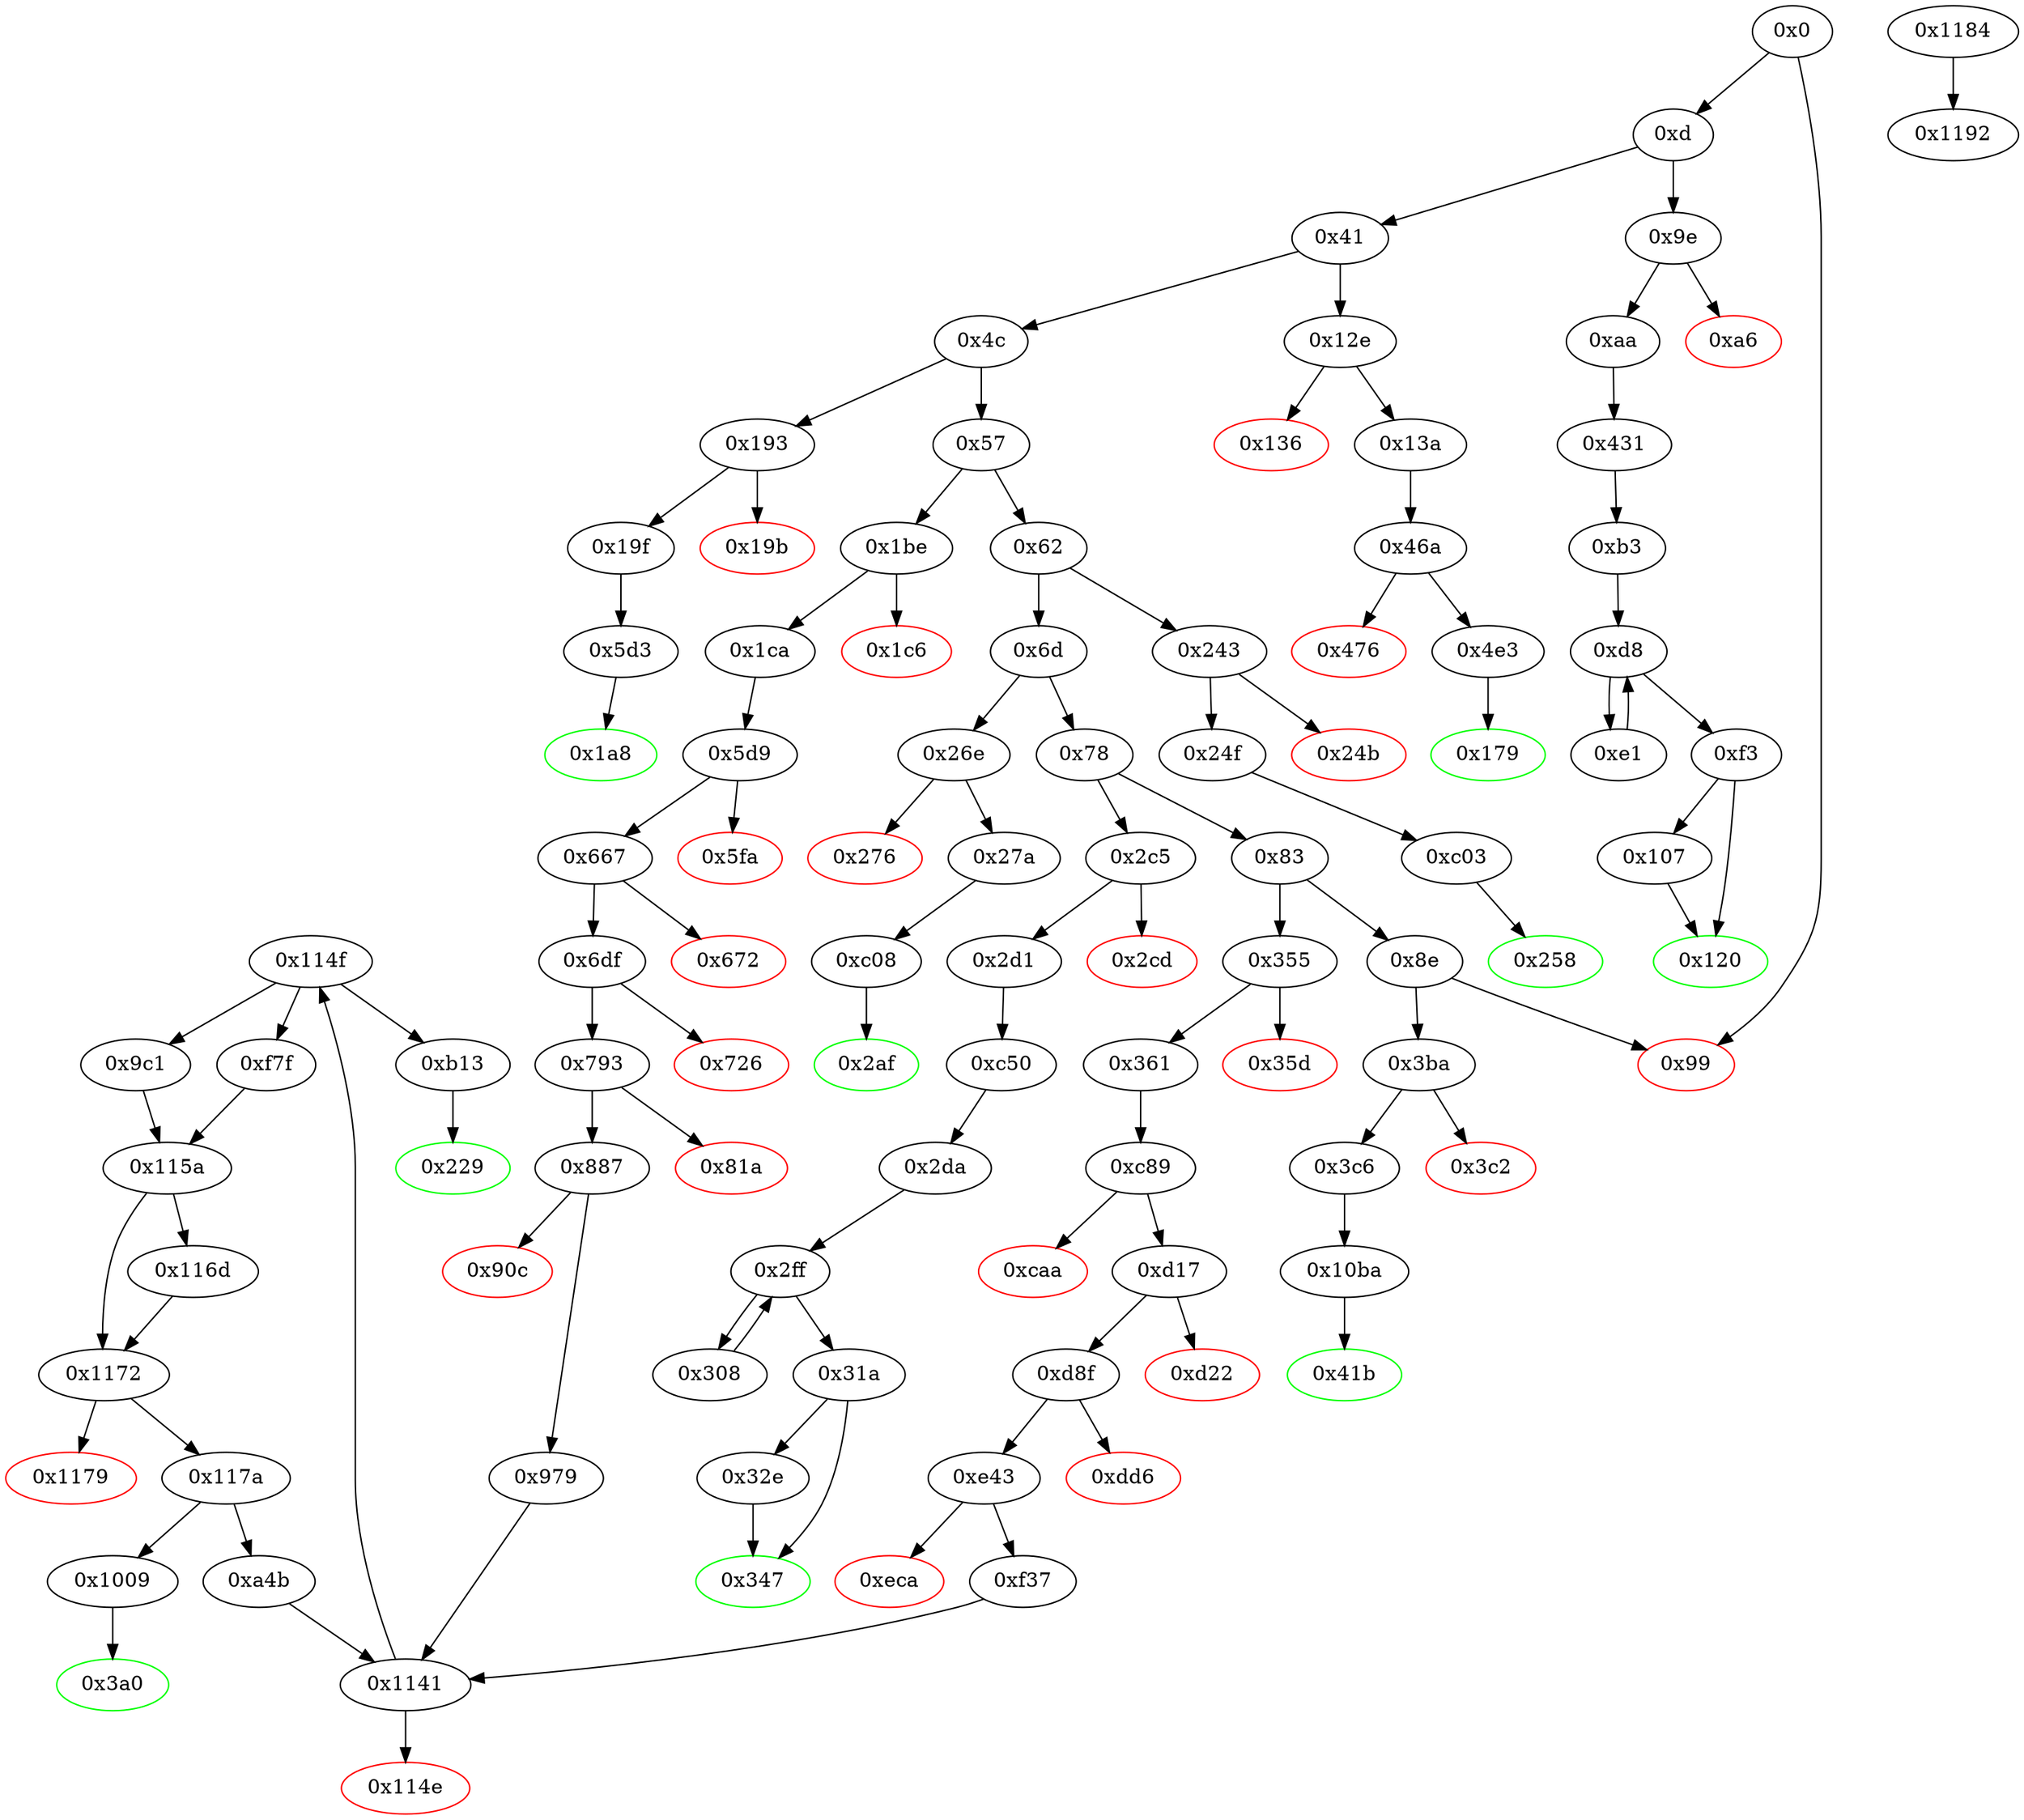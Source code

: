 strict digraph "" {
"0x114f" [fillcolor=white, id="0x114f", style=filled, tooltip="Block 0x114f\n[0x114f:0x1159]\n---\nPredecessors: [0x1141]\nSuccessors: [0x9c1, 0xb13, 0xf7f]\n---\n0x114f JUMPDEST\n0x1150 DUP2\n0x1151 DUP4\n0x1152 SUB\n0x1153 SWAP1\n0x1154 POP\n0x1155 SWAP3\n0x1156 SWAP2\n0x1157 POP\n0x1158 POP\n0x1159 JUMP\n---\n0x114f: JUMPDEST \n0x1152: V894 = SUB S2 S1\n0x1159: JUMP {0x9c1, 0xb13, 0xf7f}\n---\nEntry stack: [V11, S8, S7, S6, S5, 0x0, {0x9c1, 0xb13, 0xf7f}, S2, S1, 0x0]\nStack pops: 4\nStack additions: [V894]\nExit stack: [V11, S8, S7, S6, S5, 0x0, V894]\n\nDef sites:\nV11: {0xd.0x35}\nS8: {0x1ca.0x1cc, 0xd.0x35}\nS7: {0x361.0x363, 0x1ca.0x1ef}\nS6: {0x361.0x386, 0x1ca.0x20f}\nS5: {0x361.0x390, 0x1ca.0x219}\n0x0: {0x5d9.0x5da, 0xc89.0xc8a}\n{0x9c1, 0xb13, 0xf7f}: {0x979.0x97a, 0xa4b_0x117a_0x115a.0xa8e, 0xa4b_0x117a_0x116d.0xa8e, 0xf37.0xf38}\nS2: {0x979.0x9bb, 0xa4b_0x117a_0x115a.0xb0d, 0xf37.0xf79, 0xa4b_0x117a_0x116d.0xb0d}\nS1: {0x361.0x390, 0x1ca.0x219}\n0x0: {0x1141.0x1142}\n"];
"0xd" [fillcolor=white, id="0xd", style=filled, tooltip="Block 0xd\n[0xd:0x40]\n---\nPredecessors: [0x0]\nSuccessors: [0x41, 0x9e]\n---\n0xd PUSH1 0x0\n0xf CALLDATALOAD\n0x10 PUSH29 0x100000000000000000000000000000000000000000000000000000000\n0x2e SWAP1\n0x2f DIV\n0x30 PUSH4 0xffffffff\n0x35 AND\n0x36 DUP1\n0x37 PUSH4 0x6fdde03\n0x3c EQ\n0x3d PUSH2 0x9e\n0x40 JUMPI\n---\n0xd: V6 = 0x0\n0xf: V7 = CALLDATALOAD 0x0\n0x10: V8 = 0x100000000000000000000000000000000000000000000000000000000\n0x2f: V9 = DIV V7 0x100000000000000000000000000000000000000000000000000000000\n0x30: V10 = 0xffffffff\n0x35: V11 = AND 0xffffffff V9\n0x37: V12 = 0x6fdde03\n0x3c: V13 = EQ 0x6fdde03 V11\n0x3d: V14 = 0x9e\n0x40: JUMPI 0x9e V13\n---\nEntry stack: []\nStack pops: 0\nStack additions: [V11]\nExit stack: [V11]\n\nDef sites:\n"];
"0x793" [fillcolor=white, id="0x793", style=filled, tooltip="Block 0x793\n[0x793:0x819]\n---\nPredecessors: [0x6df]\nSuccessors: [0x81a, 0x887]\n---\n0x793 JUMPDEST\n0x794 PUSH1 0x0\n0x796 DUP1\n0x797 DUP5\n0x798 PUSH20 0xffffffffffffffffffffffffffffffffffffffff\n0x7ad AND\n0x7ae PUSH20 0xffffffffffffffffffffffffffffffffffffffff\n0x7c3 AND\n0x7c4 DUP2\n0x7c5 MSTORE\n0x7c6 PUSH1 0x20\n0x7c8 ADD\n0x7c9 SWAP1\n0x7ca DUP2\n0x7cb MSTORE\n0x7cc PUSH1 0x20\n0x7ce ADD\n0x7cf PUSH1 0x0\n0x7d1 SHA3\n0x7d2 SLOAD\n0x7d3 DUP3\n0x7d4 PUSH1 0x0\n0x7d6 DUP1\n0x7d7 DUP7\n0x7d8 PUSH20 0xffffffffffffffffffffffffffffffffffffffff\n0x7ed AND\n0x7ee PUSH20 0xffffffffffffffffffffffffffffffffffffffff\n0x803 AND\n0x804 DUP2\n0x805 MSTORE\n0x806 PUSH1 0x20\n0x808 ADD\n0x809 SWAP1\n0x80a DUP2\n0x80b MSTORE\n0x80c PUSH1 0x20\n0x80e ADD\n0x80f PUSH1 0x0\n0x811 SHA3\n0x812 SLOAD\n0x813 ADD\n0x814 LT\n0x815 ISZERO\n0x816 PUSH2 0x887\n0x819 JUMPI\n---\n0x793: JUMPDEST \n0x794: V448 = 0x0\n0x798: V449 = 0xffffffffffffffffffffffffffffffffffffffff\n0x7ad: V450 = AND 0xffffffffffffffffffffffffffffffffffffffff V145\n0x7ae: V451 = 0xffffffffffffffffffffffffffffffffffffffff\n0x7c3: V452 = AND 0xffffffffffffffffffffffffffffffffffffffff V450\n0x7c5: M[0x0] = V452\n0x7c6: V453 = 0x20\n0x7c8: V454 = ADD 0x20 0x0\n0x7cb: M[0x20] = 0x0\n0x7cc: V455 = 0x20\n0x7ce: V456 = ADD 0x20 0x20\n0x7cf: V457 = 0x0\n0x7d1: V458 = SHA3 0x0 0x40\n0x7d2: V459 = S[V458]\n0x7d4: V460 = 0x0\n0x7d8: V461 = 0xffffffffffffffffffffffffffffffffffffffff\n0x7ed: V462 = AND 0xffffffffffffffffffffffffffffffffffffffff V145\n0x7ee: V463 = 0xffffffffffffffffffffffffffffffffffffffff\n0x803: V464 = AND 0xffffffffffffffffffffffffffffffffffffffff V462\n0x805: M[0x0] = V464\n0x806: V465 = 0x20\n0x808: V466 = ADD 0x20 0x0\n0x80b: M[0x20] = 0x0\n0x80c: V467 = 0x20\n0x80e: V468 = ADD 0x20 0x20\n0x80f: V469 = 0x0\n0x811: V470 = SHA3 0x0 0x40\n0x812: V471 = S[V470]\n0x813: V472 = ADD V471 V148\n0x814: V473 = LT V472 V459\n0x815: V474 = ISZERO V473\n0x816: V475 = 0x887\n0x819: JUMPI 0x887 V474\n---\nEntry stack: [V11, 0x229, V140, V145, V148, 0x0]\nStack pops: 3\nStack additions: [S2, S1, S0]\nExit stack: [V11, 0x229, V140, V145, V148, 0x0]\n\nDef sites:\nV11: {0xd.0x35}\n0x229: {0x1ca.0x1cc}\nV140: {0x1ca.0x1ef}\nV145: {0x1ca.0x20f}\nV148: {0x1ca.0x219}\n0x0: {0x5d9.0x5da}\n"];
"0xaa" [fillcolor=white, id="0xaa", style=filled, tooltip="Block 0xaa\n[0xaa:0xb2]\n---\nPredecessors: [0x9e]\nSuccessors: [0x431]\n---\n0xaa JUMPDEST\n0xab POP\n0xac PUSH2 0xb3\n0xaf PUSH2 0x431\n0xb2 JUMP\n---\n0xaa: JUMPDEST \n0xac: V44 = 0xb3\n0xaf: V45 = 0x431\n0xb2: JUMP 0x431\n---\nEntry stack: [V11, V40]\nStack pops: 1\nStack additions: [0xb3]\nExit stack: [V11, 0xb3]\n\nDef sites:\nV11: {0xd.0x35}\nV40: {0x9e.0x9f}\n"];
"0x46a" [fillcolor=white, id="0x46a", style=filled, tooltip="Block 0x46a\n[0x46a:0x475]\n---\nPredecessors: [0x13a]\nSuccessors: [0x476, 0x4e3]\n---\n0x46a JUMPDEST\n0x46b PUSH1 0x0\n0x46d DUP1\n0x46e DUP3\n0x46f GT\n0x470 ISZERO\n0x471 ISZERO\n0x472 PUSH2 0x4e3\n0x475 JUMPI\n---\n0x46a: JUMPDEST \n0x46b: V309 = 0x0\n0x46f: V310 = GT V101 0x0\n0x470: V311 = ISZERO V310\n0x471: V312 = ISZERO V311\n0x472: V313 = 0x4e3\n0x475: JUMPI 0x4e3 V312\n---\nEntry stack: [V11, 0x179, V98, V101]\nStack pops: 1\nStack additions: [S0, 0x0]\nExit stack: [V11, 0x179, V98, V101, 0x0]\n\nDef sites:\nV11: {0xd.0x35}\n0x179: {0x13a.0x13c}\nV98: {0x13a.0x15f}\nV101: {0x13a.0x169}\n"];
"0xf37" [fillcolor=white, id="0xf37", style=filled, tooltip="Block 0xf37\n[0xf37:0xf7e]\n---\nPredecessors: [0xe43]\nSuccessors: [0x1141]\n---\n0xf37 JUMPDEST\n0xf38 PUSH2 0xf7f\n0xf3b PUSH1 0x0\n0xf3d DUP1\n0xf3e CALLER\n0xf3f PUSH20 0xffffffffffffffffffffffffffffffffffffffff\n0xf54 AND\n0xf55 PUSH20 0xffffffffffffffffffffffffffffffffffffffff\n0xf6a AND\n0xf6b DUP2\n0xf6c MSTORE\n0xf6d PUSH1 0x20\n0xf6f ADD\n0xf70 SWAP1\n0xf71 DUP2\n0xf72 MSTORE\n0xf73 PUSH1 0x20\n0xf75 ADD\n0xf76 PUSH1 0x0\n0xf78 SHA3\n0xf79 SLOAD\n0xf7a DUP4\n0xf7b PUSH2 0x1141\n0xf7e JUMP\n---\n0xf37: JUMPDEST \n0xf38: V797 = 0xf7f\n0xf3b: V798 = 0x0\n0xf3e: V799 = CALLER\n0xf3f: V800 = 0xffffffffffffffffffffffffffffffffffffffff\n0xf54: V801 = AND 0xffffffffffffffffffffffffffffffffffffffff V799\n0xf55: V802 = 0xffffffffffffffffffffffffffffffffffffffff\n0xf6a: V803 = AND 0xffffffffffffffffffffffffffffffffffffffff V801\n0xf6c: M[0x0] = V803\n0xf6d: V804 = 0x20\n0xf6f: V805 = ADD 0x20 0x0\n0xf72: M[0x20] = 0x0\n0xf73: V806 = 0x20\n0xf75: V807 = ADD 0x20 0x20\n0xf76: V808 = 0x0\n0xf78: V809 = SHA3 0x0 0x40\n0xf79: V810 = S[V809]\n0xf7b: V811 = 0x1141\n0xf7e: JUMP 0x1141\n---\nEntry stack: [V11, 0x3a0, V256, V259, 0x0]\nStack pops: 2\nStack additions: [S1, S0, 0xf7f, V810, S1]\nExit stack: [V11, 0x3a0, V256, V259, 0x0, 0xf7f, V810, V259]\n\nDef sites:\nV11: {0xd.0x35}\n0x3a0: {0x361.0x363}\nV256: {0x361.0x386}\nV259: {0x361.0x390}\n0x0: {0xc89.0xc8a}\n"];
"0x9c1" [fillcolor=white, id="0x9c1", style=filled, tooltip="Block 0x9c1\n[0x9c1:0xa4a]\n---\nPredecessors: [0x114f]\nSuccessors: [0x115a]\n---\n0x9c1 JUMPDEST\n0x9c2 PUSH1 0x0\n0x9c4 DUP1\n0x9c5 DUP7\n0x9c6 PUSH20 0xffffffffffffffffffffffffffffffffffffffff\n0x9db AND\n0x9dc PUSH20 0xffffffffffffffffffffffffffffffffffffffff\n0x9f1 AND\n0x9f2 DUP2\n0x9f3 MSTORE\n0x9f4 PUSH1 0x20\n0x9f6 ADD\n0x9f7 SWAP1\n0x9f8 DUP2\n0x9f9 MSTORE\n0x9fa PUSH1 0x20\n0x9fc ADD\n0x9fd PUSH1 0x0\n0x9ff SHA3\n0xa00 DUP2\n0xa01 SWAP1\n0xa02 SSTORE\n0xa03 POP\n0xa04 PUSH2 0xa4b\n0xa07 PUSH1 0x0\n0xa09 DUP1\n0xa0a DUP6\n0xa0b PUSH20 0xffffffffffffffffffffffffffffffffffffffff\n0xa20 AND\n0xa21 PUSH20 0xffffffffffffffffffffffffffffffffffffffff\n0xa36 AND\n0xa37 DUP2\n0xa38 MSTORE\n0xa39 PUSH1 0x20\n0xa3b ADD\n0xa3c SWAP1\n0xa3d DUP2\n0xa3e MSTORE\n0xa3f PUSH1 0x20\n0xa41 ADD\n0xa42 PUSH1 0x0\n0xa44 SHA3\n0xa45 SLOAD\n0xa46 DUP4\n0xa47 PUSH2 0x115a\n0xa4a JUMP\n---\n0x9c1: JUMPDEST \n0x9c2: V552 = 0x0\n0x9c6: V553 = 0xffffffffffffffffffffffffffffffffffffffff\n0x9db: V554 = AND 0xffffffffffffffffffffffffffffffffffffffff S4\n0x9dc: V555 = 0xffffffffffffffffffffffffffffffffffffffff\n0x9f1: V556 = AND 0xffffffffffffffffffffffffffffffffffffffff V554\n0x9f3: M[0x0] = V556\n0x9f4: V557 = 0x20\n0x9f6: V558 = ADD 0x20 0x0\n0x9f9: M[0x20] = 0x0\n0x9fa: V559 = 0x20\n0x9fc: V560 = ADD 0x20 0x20\n0x9fd: V561 = 0x0\n0x9ff: V562 = SHA3 0x0 0x40\n0xa02: S[V562] = V894\n0xa04: V563 = 0xa4b\n0xa07: V564 = 0x0\n0xa0b: V565 = 0xffffffffffffffffffffffffffffffffffffffff\n0xa20: V566 = AND 0xffffffffffffffffffffffffffffffffffffffff S3\n0xa21: V567 = 0xffffffffffffffffffffffffffffffffffffffff\n0xa36: V568 = AND 0xffffffffffffffffffffffffffffffffffffffff V566\n0xa38: M[0x0] = V568\n0xa39: V569 = 0x20\n0xa3b: V570 = ADD 0x20 0x0\n0xa3e: M[0x20] = 0x0\n0xa3f: V571 = 0x20\n0xa41: V572 = ADD 0x20 0x20\n0xa42: V573 = 0x0\n0xa44: V574 = SHA3 0x0 0x40\n0xa45: V575 = S[V574]\n0xa47: V576 = 0x115a\n0xa4a: JUMP 0x115a\n---\nEntry stack: [V11, S5, S4, S3, S2, 0x0, V894]\nStack pops: 5\nStack additions: [S4, S3, S2, S1, 0xa4b, V575, S2]\nExit stack: [V11, S5, S4, S3, S2, 0x0, 0xa4b, V575, S2]\n\nDef sites:\nV11: {0xd.0x35}\nS5: {0x1ca.0x1cc, 0xd.0x35}\nS4: {0x361.0x363, 0x1ca.0x1ef}\nS3: {0x361.0x386, 0x1ca.0x20f}\nS2: {0x361.0x390, 0x1ca.0x219}\n0x0: {0x5d9.0x5da, 0xc89.0xc8a}\nV894: {0x114f.0x1152}\n"];
"0x62" [fillcolor=white, id="0x62", style=filled, tooltip="Block 0x62\n[0x62:0x6c]\n---\nPredecessors: [0x57]\nSuccessors: [0x6d, 0x243]\n---\n0x62 DUP1\n0x63 PUSH4 0x313ce567\n0x68 EQ\n0x69 PUSH2 0x243\n0x6c JUMPI\n---\n0x63: V24 = 0x313ce567\n0x68: V25 = EQ 0x313ce567 V11\n0x69: V26 = 0x243\n0x6c: JUMPI 0x243 V25\n---\nEntry stack: [V11]\nStack pops: 1\nStack additions: [S0]\nExit stack: [V11]\n\nDef sites:\nV11: {0xd.0x35}\n"];
"0x41b" [color=green, fillcolor=white, id="0x41b", style=filled, tooltip="Block 0x41b\n[0x41b:0x430]\n---\nPredecessors: [0x10ba]\nSuccessors: []\n---\n0x41b JUMPDEST\n0x41c PUSH1 0x40\n0x41e MLOAD\n0x41f DUP1\n0x420 DUP3\n0x421 DUP2\n0x422 MSTORE\n0x423 PUSH1 0x20\n0x425 ADD\n0x426 SWAP2\n0x427 POP\n0x428 POP\n0x429 PUSH1 0x40\n0x42b MLOAD\n0x42c DUP1\n0x42d SWAP2\n0x42e SUB\n0x42f SWAP1\n0x430 RETURN\n---\n0x41b: JUMPDEST \n0x41c: V294 = 0x40\n0x41e: V295 = M[0x40]\n0x422: M[V295] = V887\n0x423: V296 = 0x20\n0x425: V297 = ADD 0x20 V295\n0x429: V298 = 0x40\n0x42b: V299 = M[0x40]\n0x42e: V300 = SUB V297 V299\n0x430: RETURN V299 V300\n---\nEntry stack: [V11, V887]\nStack pops: 1\nStack additions: []\nExit stack: [V11]\n\nDef sites:\nV11: {0xd.0x35}\nV887: {0x10ba.0x1139}\n"];
"0xf3" [fillcolor=white, id="0xf3", style=filled, tooltip="Block 0xf3\n[0xf3:0x106]\n---\nPredecessors: [0xd8]\nSuccessors: [0x107, 0x120]\n---\n0xf3 JUMPDEST\n0xf4 POP\n0xf5 POP\n0xf6 POP\n0xf7 POP\n0xf8 SWAP1\n0xf9 POP\n0xfa SWAP1\n0xfb DUP2\n0xfc ADD\n0xfd SWAP1\n0xfe PUSH1 0x1f\n0x100 AND\n0x101 DUP1\n0x102 ISZERO\n0x103 PUSH2 0x120\n0x106 JUMPI\n---\n0xf3: JUMPDEST \n0xfc: V67 = ADD V54 V53\n0xfe: V68 = 0x1f\n0x100: V69 = AND 0x1f V54\n0x102: V70 = ISZERO V69\n0x103: V71 = 0x120\n0x106: JUMPI 0x120 V70\n---\nEntry stack: [V11, 0xb3, V302, V47, V47, V53, V56, V54, V54, V53, V56, S0]\nStack pops: 7\nStack additions: [V67, V69]\nExit stack: [V11, 0xb3, V302, V47, V47, V67, V69]\n\nDef sites:\nV11: {0xd.0x35}\n0xb3: {0xaa.0xac}\nV302: {0x431.0x435}\nV47: {0xb3.0xb6}\nV47: {0xb3.0xb6}\nV53: {0xb3.0xc9}\nV56: {0xb3.0xd1}\nV54: {0xb3.0xcd}\nV54: {0xb3.0xcd}\nV53: {0xb3.0xc9}\nV56: {0xb3.0xd1}\nS0: {0xe1.0xec, 0xb3.0xd6}\n"];
"0x2d1" [fillcolor=white, id="0x2d1", style=filled, tooltip="Block 0x2d1\n[0x2d1:0x2d9]\n---\nPredecessors: [0x2c5]\nSuccessors: [0xc50]\n---\n0x2d1 JUMPDEST\n0x2d2 POP\n0x2d3 PUSH2 0x2da\n0x2d6 PUSH2 0xc50\n0x2d9 JUMP\n---\n0x2d1: JUMPDEST \n0x2d3: V202 = 0x2da\n0x2d6: V203 = 0xc50\n0x2d9: JUMP 0xc50\n---\nEntry stack: [V11, V198]\nStack pops: 1\nStack additions: [0x2da]\nExit stack: [V11, 0x2da]\n\nDef sites:\nV11: {0xd.0x35}\nV198: {0x2c5.0x2c6}\n"];
"0x0" [fillcolor=white, id="0x0", style=filled, tooltip="Block 0x0\n[0x0:0xc]\n---\nPredecessors: []\nSuccessors: [0xd, 0x99]\n---\n0x0 PUSH1 0x80\n0x2 PUSH1 0x40\n0x4 MSTORE\n0x5 PUSH1 0x4\n0x7 CALLDATASIZE\n0x8 LT\n0x9 PUSH2 0x99\n0xc JUMPI\n---\n0x0: V0 = 0x80\n0x2: V1 = 0x40\n0x4: M[0x40] = 0x80\n0x5: V2 = 0x4\n0x7: V3 = CALLDATASIZE\n0x8: V4 = LT V3 0x4\n0x9: V5 = 0x99\n0xc: JUMPI 0x99 V4\n---\nEntry stack: []\nStack pops: 0\nStack additions: []\nExit stack: []\n\nDef sites:\n"];
"0x13a" [fillcolor=white, id="0x13a", style=filled, tooltip="Block 0x13a\n[0x13a:0x178]\n---\nPredecessors: [0x12e]\nSuccessors: [0x46a]\n---\n0x13a JUMPDEST\n0x13b POP\n0x13c PUSH2 0x179\n0x13f PUSH1 0x4\n0x141 DUP1\n0x142 CALLDATASIZE\n0x143 SUB\n0x144 DUP2\n0x145 ADD\n0x146 SWAP1\n0x147 DUP1\n0x148 DUP1\n0x149 CALLDATALOAD\n0x14a PUSH20 0xffffffffffffffffffffffffffffffffffffffff\n0x15f AND\n0x160 SWAP1\n0x161 PUSH1 0x20\n0x163 ADD\n0x164 SWAP1\n0x165 SWAP3\n0x166 SWAP2\n0x167 SWAP1\n0x168 DUP1\n0x169 CALLDATALOAD\n0x16a SWAP1\n0x16b PUSH1 0x20\n0x16d ADD\n0x16e SWAP1\n0x16f SWAP3\n0x170 SWAP2\n0x171 SWAP1\n0x172 POP\n0x173 POP\n0x174 POP\n0x175 PUSH2 0x46a\n0x178 JUMP\n---\n0x13a: JUMPDEST \n0x13c: V91 = 0x179\n0x13f: V92 = 0x4\n0x142: V93 = CALLDATASIZE\n0x143: V94 = SUB V93 0x4\n0x145: V95 = ADD 0x4 V94\n0x149: V96 = CALLDATALOAD 0x4\n0x14a: V97 = 0xffffffffffffffffffffffffffffffffffffffff\n0x15f: V98 = AND 0xffffffffffffffffffffffffffffffffffffffff V96\n0x161: V99 = 0x20\n0x163: V100 = ADD 0x20 0x4\n0x169: V101 = CALLDATALOAD 0x24\n0x16b: V102 = 0x20\n0x16d: V103 = ADD 0x20 0x24\n0x175: V104 = 0x46a\n0x178: JUMP 0x46a\n---\nEntry stack: [V11, V87]\nStack pops: 1\nStack additions: [0x179, V98, V101]\nExit stack: [V11, 0x179, V98, V101]\n\nDef sites:\nV11: {0xd.0x35}\nV87: {0x12e.0x12f}\n"];
"0xeca" [color=red, fillcolor=white, id="0xeca", style=filled, tooltip="Block 0xeca\n[0xeca:0xf36]\n---\nPredecessors: [0xe43]\nSuccessors: []\n---\n0xeca PUSH1 0x40\n0xecc MLOAD\n0xecd PUSH32 0x8c379a000000000000000000000000000000000000000000000000000000000\n0xeee DUP2\n0xeef MSTORE\n0xef0 PUSH1 0x4\n0xef2 ADD\n0xef3 DUP1\n0xef4 DUP1\n0xef5 PUSH1 0x20\n0xef7 ADD\n0xef8 DUP3\n0xef9 DUP2\n0xefa SUB\n0xefb DUP3\n0xefc MSTORE\n0xefd PUSH1 0xd\n0xeff DUP2\n0xf00 MSTORE\n0xf01 PUSH1 0x20\n0xf03 ADD\n0xf04 DUP1\n0xf05 PUSH32 0x686173206f766572666c6f777300000000000000000000000000000000000000\n0xf26 DUP2\n0xf27 MSTORE\n0xf28 POP\n0xf29 PUSH1 0x20\n0xf2b ADD\n0xf2c SWAP2\n0xf2d POP\n0xf2e POP\n0xf2f PUSH1 0x40\n0xf31 MLOAD\n0xf32 DUP1\n0xf33 SWAP2\n0xf34 SUB\n0xf35 SWAP1\n0xf36 REVERT\n---\n0xeca: V780 = 0x40\n0xecc: V781 = M[0x40]\n0xecd: V782 = 0x8c379a000000000000000000000000000000000000000000000000000000000\n0xeef: M[V781] = 0x8c379a000000000000000000000000000000000000000000000000000000000\n0xef0: V783 = 0x4\n0xef2: V784 = ADD 0x4 V781\n0xef5: V785 = 0x20\n0xef7: V786 = ADD 0x20 V784\n0xefa: V787 = SUB V786 V784\n0xefc: M[V784] = V787\n0xefd: V788 = 0xd\n0xf00: M[V786] = 0xd\n0xf01: V789 = 0x20\n0xf03: V790 = ADD 0x20 V786\n0xf05: V791 = 0x686173206f766572666c6f777300000000000000000000000000000000000000\n0xf27: M[V790] = 0x686173206f766572666c6f777300000000000000000000000000000000000000\n0xf29: V792 = 0x20\n0xf2b: V793 = ADD 0x20 V790\n0xf2f: V794 = 0x40\n0xf31: V795 = M[0x40]\n0xf34: V796 = SUB V793 V795\n0xf36: REVERT V795 V796\n---\nEntry stack: [V11, 0x3a0, V256, V259, 0x0]\nStack pops: 0\nStack additions: []\nExit stack: [V11, 0x3a0, V256, V259, 0x0]\n\nDef sites:\nV11: {0xd.0x35}\n0x3a0: {0x361.0x363}\nV256: {0x361.0x386}\nV259: {0x361.0x390}\n0x0: {0xc89.0xc8a}\n"];
"0x83" [fillcolor=white, id="0x83", style=filled, tooltip="Block 0x83\n[0x83:0x8d]\n---\nPredecessors: [0x78]\nSuccessors: [0x8e, 0x355]\n---\n0x83 DUP1\n0x84 PUSH4 0xa9059cbb\n0x89 EQ\n0x8a PUSH2 0x355\n0x8d JUMPI\n---\n0x84: V33 = 0xa9059cbb\n0x89: V34 = EQ 0xa9059cbb V11\n0x8a: V35 = 0x355\n0x8d: JUMPI 0x355 V34\n---\nEntry stack: [V11]\nStack pops: 1\nStack additions: [S0]\nExit stack: [V11]\n\nDef sites:\nV11: {0xd.0x35}\n"];
"0xd17" [fillcolor=white, id="0xd17", style=filled, tooltip="Block 0xd17\n[0xd17:0xd21]\n---\nPredecessors: [0xc89]\nSuccessors: [0xd22, 0xd8f]\n---\n0xd17 JUMPDEST\n0xd18 PUSH1 0x0\n0xd1a DUP3\n0xd1b GT\n0xd1c ISZERO\n0xd1d ISZERO\n0xd1e PUSH2 0xd8f\n0xd21 JUMPI\n---\n0xd17: JUMPDEST \n0xd18: V697 = 0x0\n0xd1b: V698 = GT V259 0x0\n0xd1c: V699 = ISZERO V698\n0xd1d: V700 = ISZERO V699\n0xd1e: V701 = 0xd8f\n0xd21: JUMPI 0xd8f V700\n---\nEntry stack: [V11, 0x3a0, V256, V259, 0x0]\nStack pops: 2\nStack additions: [S1, S0]\nExit stack: [V11, 0x3a0, V256, V259, 0x0]\n\nDef sites:\nV11: {0xd.0x35}\n0x3a0: {0x361.0x363}\nV256: {0x361.0x386}\nV259: {0x361.0x390}\n0x0: {0xc89.0xc8a}\n"];
"0x355" [fillcolor=white, id="0x355", style=filled, tooltip="Block 0x355\n[0x355:0x35c]\n---\nPredecessors: [0x83]\nSuccessors: [0x35d, 0x361]\n---\n0x355 JUMPDEST\n0x356 CALLVALUE\n0x357 DUP1\n0x358 ISZERO\n0x359 PUSH2 0x361\n0x35c JUMPI\n---\n0x355: JUMPDEST \n0x356: V245 = CALLVALUE\n0x358: V246 = ISZERO V245\n0x359: V247 = 0x361\n0x35c: JUMPI 0x361 V246\n---\nEntry stack: [V11]\nStack pops: 0\nStack additions: [V245]\nExit stack: [V11, V245]\n\nDef sites:\nV11: {0xd.0x35}\n"];
"0x6d" [fillcolor=white, id="0x6d", style=filled, tooltip="Block 0x6d\n[0x6d:0x77]\n---\nPredecessors: [0x62]\nSuccessors: [0x78, 0x26e]\n---\n0x6d DUP1\n0x6e PUSH4 0x70a08231\n0x73 EQ\n0x74 PUSH2 0x26e\n0x77 JUMPI\n---\n0x6e: V27 = 0x70a08231\n0x73: V28 = EQ 0x70a08231 V11\n0x74: V29 = 0x26e\n0x77: JUMPI 0x26e V28\n---\nEntry stack: [V11]\nStack pops: 1\nStack additions: [S0]\nExit stack: [V11]\n\nDef sites:\nV11: {0xd.0x35}\n"];
"0xb13" [fillcolor=white, id="0xb13", style=filled, tooltip="Block 0xb13\n[0xb13:0xc02]\n---\nPredecessors: [0x114f]\nSuccessors: [0x229]\n---\n0xb13 JUMPDEST\n0xb14 PUSH1 0x1\n0xb16 PUSH1 0x0\n0xb18 DUP7\n0xb19 PUSH20 0xffffffffffffffffffffffffffffffffffffffff\n0xb2e AND\n0xb2f PUSH20 0xffffffffffffffffffffffffffffffffffffffff\n0xb44 AND\n0xb45 DUP2\n0xb46 MSTORE\n0xb47 PUSH1 0x20\n0xb49 ADD\n0xb4a SWAP1\n0xb4b DUP2\n0xb4c MSTORE\n0xb4d PUSH1 0x20\n0xb4f ADD\n0xb50 PUSH1 0x0\n0xb52 SHA3\n0xb53 PUSH1 0x0\n0xb55 CALLER\n0xb56 PUSH20 0xffffffffffffffffffffffffffffffffffffffff\n0xb6b AND\n0xb6c PUSH20 0xffffffffffffffffffffffffffffffffffffffff\n0xb81 AND\n0xb82 DUP2\n0xb83 MSTORE\n0xb84 PUSH1 0x20\n0xb86 ADD\n0xb87 SWAP1\n0xb88 DUP2\n0xb89 MSTORE\n0xb8a PUSH1 0x20\n0xb8c ADD\n0xb8d PUSH1 0x0\n0xb8f SHA3\n0xb90 DUP2\n0xb91 SWAP1\n0xb92 SSTORE\n0xb93 POP\n0xb94 DUP3\n0xb95 PUSH20 0xffffffffffffffffffffffffffffffffffffffff\n0xbaa AND\n0xbab DUP5\n0xbac PUSH20 0xffffffffffffffffffffffffffffffffffffffff\n0xbc1 AND\n0xbc2 PUSH32 0xddf252ad1be2c89b69c2b068fc378daa952ba7f163c4a11628f55a4df523b3ef\n0xbe3 DUP5\n0xbe4 PUSH1 0x40\n0xbe6 MLOAD\n0xbe7 DUP1\n0xbe8 DUP3\n0xbe9 DUP2\n0xbea MSTORE\n0xbeb PUSH1 0x20\n0xbed ADD\n0xbee SWAP2\n0xbef POP\n0xbf0 POP\n0xbf1 PUSH1 0x40\n0xbf3 MLOAD\n0xbf4 DUP1\n0xbf5 SWAP2\n0xbf6 SUB\n0xbf7 SWAP1\n0xbf8 LOG3\n0xbf9 PUSH1 0x1\n0xbfb SWAP1\n0xbfc POP\n0xbfd SWAP4\n0xbfe SWAP3\n0xbff POP\n0xc00 POP\n0xc01 POP\n0xc02 JUMP\n---\n0xb13: JUMPDEST \n0xb14: V615 = 0x1\n0xb16: V616 = 0x0\n0xb19: V617 = 0xffffffffffffffffffffffffffffffffffffffff\n0xb2e: V618 = AND 0xffffffffffffffffffffffffffffffffffffffff S4\n0xb2f: V619 = 0xffffffffffffffffffffffffffffffffffffffff\n0xb44: V620 = AND 0xffffffffffffffffffffffffffffffffffffffff V618\n0xb46: M[0x0] = V620\n0xb47: V621 = 0x20\n0xb49: V622 = ADD 0x20 0x0\n0xb4c: M[0x20] = 0x1\n0xb4d: V623 = 0x20\n0xb4f: V624 = ADD 0x20 0x20\n0xb50: V625 = 0x0\n0xb52: V626 = SHA3 0x0 0x40\n0xb53: V627 = 0x0\n0xb55: V628 = CALLER\n0xb56: V629 = 0xffffffffffffffffffffffffffffffffffffffff\n0xb6b: V630 = AND 0xffffffffffffffffffffffffffffffffffffffff V628\n0xb6c: V631 = 0xffffffffffffffffffffffffffffffffffffffff\n0xb81: V632 = AND 0xffffffffffffffffffffffffffffffffffffffff V630\n0xb83: M[0x0] = V632\n0xb84: V633 = 0x20\n0xb86: V634 = ADD 0x20 0x0\n0xb89: M[0x20] = V626\n0xb8a: V635 = 0x20\n0xb8c: V636 = ADD 0x20 0x20\n0xb8d: V637 = 0x0\n0xb8f: V638 = SHA3 0x0 0x40\n0xb92: S[V638] = V894\n0xb95: V639 = 0xffffffffffffffffffffffffffffffffffffffff\n0xbaa: V640 = AND 0xffffffffffffffffffffffffffffffffffffffff S3\n0xbac: V641 = 0xffffffffffffffffffffffffffffffffffffffff\n0xbc1: V642 = AND 0xffffffffffffffffffffffffffffffffffffffff S4\n0xbc2: V643 = 0xddf252ad1be2c89b69c2b068fc378daa952ba7f163c4a11628f55a4df523b3ef\n0xbe4: V644 = 0x40\n0xbe6: V645 = M[0x40]\n0xbea: M[V645] = S2\n0xbeb: V646 = 0x20\n0xbed: V647 = ADD 0x20 V645\n0xbf1: V648 = 0x40\n0xbf3: V649 = M[0x40]\n0xbf6: V650 = SUB V647 V649\n0xbf8: LOG V649 V650 0xddf252ad1be2c89b69c2b068fc378daa952ba7f163c4a11628f55a4df523b3ef V642 V640\n0xbf9: V651 = 0x1\n0xc02: JUMP S5\n---\nEntry stack: [V11, S5, S4, S3, S2, 0x0, V894]\nStack pops: 6\nStack additions: [0x1]\nExit stack: [V11, 0x1]\n\nDef sites:\nV11: {0xd.0x35}\nS5: {0x1ca.0x1cc, 0xd.0x35}\nS4: {0x361.0x363, 0x1ca.0x1ef}\nS3: {0x361.0x386, 0x1ca.0x20f}\nS2: {0x361.0x390, 0x1ca.0x219}\n0x0: {0x5d9.0x5da, 0xc89.0xc8a}\nV894: {0x114f.0x1152}\n"];
"0x90c" [color=red, fillcolor=white, id="0x90c", style=filled, tooltip="Block 0x90c\n[0x90c:0x978]\n---\nPredecessors: [0x887]\nSuccessors: []\n---\n0x90c PUSH1 0x40\n0x90e MLOAD\n0x90f PUSH32 0x8c379a000000000000000000000000000000000000000000000000000000000\n0x930 DUP2\n0x931 MSTORE\n0x932 PUSH1 0x4\n0x934 ADD\n0x935 DUP1\n0x936 DUP1\n0x937 PUSH1 0x20\n0x939 ADD\n0x93a DUP3\n0x93b DUP2\n0x93c SUB\n0x93d DUP3\n0x93e MSTORE\n0x93f PUSH1 0xb\n0x941 DUP2\n0x942 MSTORE\n0x943 PUSH1 0x20\n0x945 ADD\n0x946 DUP1\n0x947 PUSH32 0x6e6f7420616c6c6f776564000000000000000000000000000000000000000000\n0x968 DUP2\n0x969 MSTORE\n0x96a POP\n0x96b PUSH1 0x20\n0x96d ADD\n0x96e SWAP2\n0x96f POP\n0x970 POP\n0x971 PUSH1 0x40\n0x973 MLOAD\n0x974 DUP1\n0x975 SWAP2\n0x976 SUB\n0x977 SWAP1\n0x978 REVERT\n---\n0x90c: V521 = 0x40\n0x90e: V522 = M[0x40]\n0x90f: V523 = 0x8c379a000000000000000000000000000000000000000000000000000000000\n0x931: M[V522] = 0x8c379a000000000000000000000000000000000000000000000000000000000\n0x932: V524 = 0x4\n0x934: V525 = ADD 0x4 V522\n0x937: V526 = 0x20\n0x939: V527 = ADD 0x20 V525\n0x93c: V528 = SUB V527 V525\n0x93e: M[V525] = V528\n0x93f: V529 = 0xb\n0x942: M[V527] = 0xb\n0x943: V530 = 0x20\n0x945: V531 = ADD 0x20 V527\n0x947: V532 = 0x6e6f7420616c6c6f776564000000000000000000000000000000000000000000\n0x969: M[V531] = 0x6e6f7420616c6c6f776564000000000000000000000000000000000000000000\n0x96b: V533 = 0x20\n0x96d: V534 = ADD 0x20 V531\n0x971: V535 = 0x40\n0x973: V536 = M[0x40]\n0x976: V537 = SUB V534 V536\n0x978: REVERT V536 V537\n---\nEntry stack: [V11, 0x229, V140, V145, V148, 0x0]\nStack pops: 0\nStack additions: []\nExit stack: [V11, 0x229, V140, V145, V148, 0x0]\n\nDef sites:\nV11: {0xd.0x35}\n0x229: {0x1ca.0x1cc}\nV140: {0x1ca.0x1ef}\nV145: {0x1ca.0x20f}\nV148: {0x1ca.0x219}\n0x0: {0x5d9.0x5da}\n"];
"0x5d3" [fillcolor=white, id="0x5d3", style=filled, tooltip="Block 0x5d3\n[0x5d3:0x5d8]\n---\nPredecessors: [0x19f]\nSuccessors: [0x1a8]\n---\n0x5d3 JUMPDEST\n0x5d4 PUSH1 0x2\n0x5d6 SLOAD\n0x5d7 DUP2\n0x5d8 JUMP\n---\n0x5d3: JUMPDEST \n0x5d4: V369 = 0x2\n0x5d6: V370 = S[0x2]\n0x5d8: JUMP 0x1a8\n---\nEntry stack: [V11, 0x1a8]\nStack pops: 1\nStack additions: [S0, V370]\nExit stack: [V11, 0x1a8, V370]\n\nDef sites:\nV11: {0xd.0x35}\n0x1a8: {0x19f.0x1a1}\n"];
"0x5fa" [color=red, fillcolor=white, id="0x5fa", style=filled, tooltip="Block 0x5fa\n[0x5fa:0x666]\n---\nPredecessors: [0x5d9]\nSuccessors: []\n---\n0x5fa PUSH1 0x40\n0x5fc MLOAD\n0x5fd PUSH32 0x8c379a000000000000000000000000000000000000000000000000000000000\n0x61e DUP2\n0x61f MSTORE\n0x620 PUSH1 0x4\n0x622 ADD\n0x623 DUP1\n0x624 DUP1\n0x625 PUSH1 0x20\n0x627 ADD\n0x628 DUP3\n0x629 DUP2\n0x62a SUB\n0x62b DUP3\n0x62c MSTORE\n0x62d PUSH1 0x15\n0x62f DUP2\n0x630 MSTORE\n0x631 PUSH1 0x20\n0x633 ADD\n0x634 DUP1\n0x635 PUSH32 0x416464726573732063616e6e6f74206265203078300000000000000000000000\n0x656 DUP2\n0x657 MSTORE\n0x658 POP\n0x659 PUSH1 0x20\n0x65b ADD\n0x65c SWAP2\n0x65d POP\n0x65e POP\n0x65f PUSH1 0x40\n0x661 MLOAD\n0x662 DUP1\n0x663 SWAP2\n0x664 SUB\n0x665 SWAP1\n0x666 REVERT\n---\n0x5fa: V377 = 0x40\n0x5fc: V378 = M[0x40]\n0x5fd: V379 = 0x8c379a000000000000000000000000000000000000000000000000000000000\n0x61f: M[V378] = 0x8c379a000000000000000000000000000000000000000000000000000000000\n0x620: V380 = 0x4\n0x622: V381 = ADD 0x4 V378\n0x625: V382 = 0x20\n0x627: V383 = ADD 0x20 V381\n0x62a: V384 = SUB V383 V381\n0x62c: M[V381] = V384\n0x62d: V385 = 0x15\n0x630: M[V383] = 0x15\n0x631: V386 = 0x20\n0x633: V387 = ADD 0x20 V383\n0x635: V388 = 0x416464726573732063616e6e6f74206265203078300000000000000000000000\n0x657: M[V387] = 0x416464726573732063616e6e6f74206265203078300000000000000000000000\n0x659: V389 = 0x20\n0x65b: V390 = ADD 0x20 V387\n0x65f: V391 = 0x40\n0x661: V392 = M[0x40]\n0x664: V393 = SUB V390 V392\n0x666: REVERT V392 V393\n---\nEntry stack: [V11, 0x229, V140, V145, V148, 0x0]\nStack pops: 0\nStack additions: []\nExit stack: [V11, 0x229, V140, V145, V148, 0x0]\n\nDef sites:\nV11: {0xd.0x35}\n0x229: {0x1ca.0x1cc}\nV140: {0x1ca.0x1ef}\nV145: {0x1ca.0x20f}\nV148: {0x1ca.0x219}\n0x0: {0x5d9.0x5da}\n"];
"0x24b" [color=red, fillcolor=white, id="0x24b", style=filled, tooltip="Block 0x24b\n[0x24b:0x24e]\n---\nPredecessors: [0x243]\nSuccessors: []\n---\n0x24b PUSH1 0x0\n0x24d DUP1\n0x24e REVERT\n---\n0x24b: V166 = 0x0\n0x24e: REVERT 0x0 0x0\n---\nEntry stack: [V11, V163]\nStack pops: 0\nStack additions: []\nExit stack: [V11, V163]\n\nDef sites:\nV11: {0xd.0x35}\nV163: {0x243.0x244}\n"];
"0x193" [fillcolor=white, id="0x193", style=filled, tooltip="Block 0x193\n[0x193:0x19a]\n---\nPredecessors: [0x4c]\nSuccessors: [0x19b, 0x19f]\n---\n0x193 JUMPDEST\n0x194 CALLVALUE\n0x195 DUP1\n0x196 ISZERO\n0x197 PUSH2 0x19f\n0x19a JUMPI\n---\n0x193: JUMPDEST \n0x194: V116 = CALLVALUE\n0x196: V117 = ISZERO V116\n0x197: V118 = 0x19f\n0x19a: JUMPI 0x19f V117\n---\nEntry stack: [V11]\nStack pops: 0\nStack additions: [V116]\nExit stack: [V11, V116]\n\nDef sites:\nV11: {0xd.0x35}\n"];
"0x243" [fillcolor=white, id="0x243", style=filled, tooltip="Block 0x243\n[0x243:0x24a]\n---\nPredecessors: [0x62]\nSuccessors: [0x24b, 0x24f]\n---\n0x243 JUMPDEST\n0x244 CALLVALUE\n0x245 DUP1\n0x246 ISZERO\n0x247 PUSH2 0x24f\n0x24a JUMPI\n---\n0x243: JUMPDEST \n0x244: V163 = CALLVALUE\n0x246: V164 = ISZERO V163\n0x247: V165 = 0x24f\n0x24a: JUMPI 0x24f V164\n---\nEntry stack: [V11]\nStack pops: 0\nStack additions: [V163]\nExit stack: [V11, V163]\n\nDef sites:\nV11: {0xd.0x35}\n"];
"0x136" [color=red, fillcolor=white, id="0x136", style=filled, tooltip="Block 0x136\n[0x136:0x139]\n---\nPredecessors: [0x12e]\nSuccessors: []\n---\n0x136 PUSH1 0x0\n0x138 DUP1\n0x139 REVERT\n---\n0x136: V90 = 0x0\n0x139: REVERT 0x0 0x0\n---\nEntry stack: [V11, V87]\nStack pops: 0\nStack additions: []\nExit stack: [V11, V87]\n\nDef sites:\nV11: {0xd.0x35}\nV87: {0x12e.0x12f}\n"];
"0x57" [fillcolor=white, id="0x57", style=filled, tooltip="Block 0x57\n[0x57:0x61]\n---\nPredecessors: [0x4c]\nSuccessors: [0x62, 0x1be]\n---\n0x57 DUP1\n0x58 PUSH4 0x23b872dd\n0x5d EQ\n0x5e PUSH2 0x1be\n0x61 JUMPI\n---\n0x58: V21 = 0x23b872dd\n0x5d: V22 = EQ 0x23b872dd V11\n0x5e: V23 = 0x1be\n0x61: JUMPI 0x1be V22\n---\nEntry stack: [V11]\nStack pops: 1\nStack additions: [S0]\nExit stack: [V11]\n\nDef sites:\nV11: {0xd.0x35}\n"];
"0x1ca" [fillcolor=white, id="0x1ca", style=filled, tooltip="Block 0x1ca\n[0x1ca:0x228]\n---\nPredecessors: [0x1be]\nSuccessors: [0x5d9]\n---\n0x1ca JUMPDEST\n0x1cb POP\n0x1cc PUSH2 0x229\n0x1cf PUSH1 0x4\n0x1d1 DUP1\n0x1d2 CALLDATASIZE\n0x1d3 SUB\n0x1d4 DUP2\n0x1d5 ADD\n0x1d6 SWAP1\n0x1d7 DUP1\n0x1d8 DUP1\n0x1d9 CALLDATALOAD\n0x1da PUSH20 0xffffffffffffffffffffffffffffffffffffffff\n0x1ef AND\n0x1f0 SWAP1\n0x1f1 PUSH1 0x20\n0x1f3 ADD\n0x1f4 SWAP1\n0x1f5 SWAP3\n0x1f6 SWAP2\n0x1f7 SWAP1\n0x1f8 DUP1\n0x1f9 CALLDATALOAD\n0x1fa PUSH20 0xffffffffffffffffffffffffffffffffffffffff\n0x20f AND\n0x210 SWAP1\n0x211 PUSH1 0x20\n0x213 ADD\n0x214 SWAP1\n0x215 SWAP3\n0x216 SWAP2\n0x217 SWAP1\n0x218 DUP1\n0x219 CALLDATALOAD\n0x21a SWAP1\n0x21b PUSH1 0x20\n0x21d ADD\n0x21e SWAP1\n0x21f SWAP3\n0x220 SWAP2\n0x221 SWAP1\n0x222 POP\n0x223 POP\n0x224 POP\n0x225 PUSH2 0x5d9\n0x228 JUMP\n---\n0x1ca: JUMPDEST \n0x1cc: V133 = 0x229\n0x1cf: V134 = 0x4\n0x1d2: V135 = CALLDATASIZE\n0x1d3: V136 = SUB V135 0x4\n0x1d5: V137 = ADD 0x4 V136\n0x1d9: V138 = CALLDATALOAD 0x4\n0x1da: V139 = 0xffffffffffffffffffffffffffffffffffffffff\n0x1ef: V140 = AND 0xffffffffffffffffffffffffffffffffffffffff V138\n0x1f1: V141 = 0x20\n0x1f3: V142 = ADD 0x20 0x4\n0x1f9: V143 = CALLDATALOAD 0x24\n0x1fa: V144 = 0xffffffffffffffffffffffffffffffffffffffff\n0x20f: V145 = AND 0xffffffffffffffffffffffffffffffffffffffff V143\n0x211: V146 = 0x20\n0x213: V147 = ADD 0x20 0x24\n0x219: V148 = CALLDATALOAD 0x44\n0x21b: V149 = 0x20\n0x21d: V150 = ADD 0x20 0x44\n0x225: V151 = 0x5d9\n0x228: JUMP 0x5d9\n---\nEntry stack: [V11, V129]\nStack pops: 1\nStack additions: [0x229, V140, V145, V148]\nExit stack: [V11, 0x229, V140, V145, V148]\n\nDef sites:\nV11: {0xd.0x35}\nV129: {0x1be.0x1bf}\n"];
"0x476" [color=red, fillcolor=white, id="0x476", style=filled, tooltip="Block 0x476\n[0x476:0x4e2]\n---\nPredecessors: [0x46a]\nSuccessors: []\n---\n0x476 PUSH1 0x40\n0x478 MLOAD\n0x479 PUSH32 0x8c379a000000000000000000000000000000000000000000000000000000000\n0x49a DUP2\n0x49b MSTORE\n0x49c PUSH1 0x4\n0x49e ADD\n0x49f DUP1\n0x4a0 DUP1\n0x4a1 PUSH1 0x20\n0x4a3 ADD\n0x4a4 DUP3\n0x4a5 DUP2\n0x4a6 SUB\n0x4a7 DUP3\n0x4a8 MSTORE\n0x4a9 PUSH1 0x1d\n0x4ab DUP2\n0x4ac MSTORE\n0x4ad PUSH1 0x20\n0x4af ADD\n0x4b0 DUP1\n0x4b1 PUSH32 0x5f76616c7565206d7573742062652067726561746572207468616e2030000000\n0x4d2 DUP2\n0x4d3 MSTORE\n0x4d4 POP\n0x4d5 PUSH1 0x20\n0x4d7 ADD\n0x4d8 SWAP2\n0x4d9 POP\n0x4da POP\n0x4db PUSH1 0x40\n0x4dd MLOAD\n0x4de DUP1\n0x4df SWAP2\n0x4e0 SUB\n0x4e1 SWAP1\n0x4e2 REVERT\n---\n0x476: V314 = 0x40\n0x478: V315 = M[0x40]\n0x479: V316 = 0x8c379a000000000000000000000000000000000000000000000000000000000\n0x49b: M[V315] = 0x8c379a000000000000000000000000000000000000000000000000000000000\n0x49c: V317 = 0x4\n0x49e: V318 = ADD 0x4 V315\n0x4a1: V319 = 0x20\n0x4a3: V320 = ADD 0x20 V318\n0x4a6: V321 = SUB V320 V318\n0x4a8: M[V318] = V321\n0x4a9: V322 = 0x1d\n0x4ac: M[V320] = 0x1d\n0x4ad: V323 = 0x20\n0x4af: V324 = ADD 0x20 V320\n0x4b1: V325 = 0x5f76616c7565206d7573742062652067726561746572207468616e2030000000\n0x4d3: M[V324] = 0x5f76616c7565206d7573742062652067726561746572207468616e2030000000\n0x4d5: V326 = 0x20\n0x4d7: V327 = ADD 0x20 V324\n0x4db: V328 = 0x40\n0x4dd: V329 = M[0x40]\n0x4e0: V330 = SUB V327 V329\n0x4e2: REVERT V329 V330\n---\nEntry stack: [V11, 0x179, V98, V101, 0x0]\nStack pops: 0\nStack additions: []\nExit stack: [V11, 0x179, V98, V101, 0x0]\n\nDef sites:\nV11: {0xd.0x35}\n0x179: {0x13a.0x13c}\nV98: {0x13a.0x15f}\nV101: {0x13a.0x169}\n0x0: {0x46a.0x46b}\n"];
"0xb3" [fillcolor=white, id="0xb3", style=filled, tooltip="Block 0xb3\n[0xb3:0xd7]\n---\nPredecessors: [0x431]\nSuccessors: [0xd8]\n---\n0xb3 JUMPDEST\n0xb4 PUSH1 0x40\n0xb6 MLOAD\n0xb7 DUP1\n0xb8 DUP1\n0xb9 PUSH1 0x20\n0xbb ADD\n0xbc DUP3\n0xbd DUP2\n0xbe SUB\n0xbf DUP3\n0xc0 MSTORE\n0xc1 DUP4\n0xc2 DUP2\n0xc3 DUP2\n0xc4 MLOAD\n0xc5 DUP2\n0xc6 MSTORE\n0xc7 PUSH1 0x20\n0xc9 ADD\n0xca SWAP2\n0xcb POP\n0xcc DUP1\n0xcd MLOAD\n0xce SWAP1\n0xcf PUSH1 0x20\n0xd1 ADD\n0xd2 SWAP1\n0xd3 DUP1\n0xd4 DUP4\n0xd5 DUP4\n0xd6 PUSH1 0x0\n---\n0xb3: JUMPDEST \n0xb4: V46 = 0x40\n0xb6: V47 = M[0x40]\n0xb9: V48 = 0x20\n0xbb: V49 = ADD 0x20 V47\n0xbe: V50 = SUB V49 V47\n0xc0: M[V47] = V50\n0xc4: V51 = M[V302]\n0xc6: M[V49] = V51\n0xc7: V52 = 0x20\n0xc9: V53 = ADD 0x20 V49\n0xcd: V54 = M[V302]\n0xcf: V55 = 0x20\n0xd1: V56 = ADD 0x20 V302\n0xd6: V57 = 0x0\n---\nEntry stack: [V11, 0xb3, V302]\nStack pops: 1\nStack additions: [S0, V47, V47, V53, V56, V54, V54, V53, V56, 0x0]\nExit stack: [V11, 0xb3, V302, V47, V47, V53, V56, V54, V54, V53, V56, 0x0]\n\nDef sites:\nV11: {0xd.0x35}\n0xb3: {0xaa.0xac}\nV302: {0x431.0x435}\n"];
"0x431" [fillcolor=white, id="0x431", style=filled, tooltip="Block 0x431\n[0x431:0x469]\n---\nPredecessors: [0xaa]\nSuccessors: [0xb3]\n---\n0x431 JUMPDEST\n0x432 PUSH1 0x40\n0x434 DUP1\n0x435 MLOAD\n0x436 SWAP1\n0x437 DUP2\n0x438 ADD\n0x439 PUSH1 0x40\n0x43b MSTORE\n0x43c DUP1\n0x43d PUSH1 0x4\n0x43f DUP2\n0x440 MSTORE\n0x441 PUSH1 0x20\n0x443 ADD\n0x444 PUSH32 0x5a4d544b00000000000000000000000000000000000000000000000000000000\n0x465 DUP2\n0x466 MSTORE\n0x467 POP\n0x468 DUP2\n0x469 JUMP\n---\n0x431: JUMPDEST \n0x432: V301 = 0x40\n0x435: V302 = M[0x40]\n0x438: V303 = ADD V302 0x40\n0x439: V304 = 0x40\n0x43b: M[0x40] = V303\n0x43d: V305 = 0x4\n0x440: M[V302] = 0x4\n0x441: V306 = 0x20\n0x443: V307 = ADD 0x20 V302\n0x444: V308 = 0x5a4d544b00000000000000000000000000000000000000000000000000000000\n0x466: M[V307] = 0x5a4d544b00000000000000000000000000000000000000000000000000000000\n0x469: JUMP 0xb3\n---\nEntry stack: [V11, 0xb3]\nStack pops: 1\nStack additions: [S0, V302]\nExit stack: [V11, 0xb3, V302]\n\nDef sites:\nV11: {0xd.0x35}\n0xb3: {0xaa.0xac}\n"];
"0xf7f" [fillcolor=white, id="0xf7f", style=filled, tooltip="Block 0xf7f\n[0xf7f:0x1008]\n---\nPredecessors: [0x114f]\nSuccessors: [0x115a]\n---\n0xf7f JUMPDEST\n0xf80 PUSH1 0x0\n0xf82 DUP1\n0xf83 CALLER\n0xf84 PUSH20 0xffffffffffffffffffffffffffffffffffffffff\n0xf99 AND\n0xf9a PUSH20 0xffffffffffffffffffffffffffffffffffffffff\n0xfaf AND\n0xfb0 DUP2\n0xfb1 MSTORE\n0xfb2 PUSH1 0x20\n0xfb4 ADD\n0xfb5 SWAP1\n0xfb6 DUP2\n0xfb7 MSTORE\n0xfb8 PUSH1 0x20\n0xfba ADD\n0xfbb PUSH1 0x0\n0xfbd SHA3\n0xfbe DUP2\n0xfbf SWAP1\n0xfc0 SSTORE\n0xfc1 POP\n0xfc2 PUSH2 0x1009\n0xfc5 PUSH1 0x0\n0xfc7 DUP1\n0xfc8 DUP6\n0xfc9 PUSH20 0xffffffffffffffffffffffffffffffffffffffff\n0xfde AND\n0xfdf PUSH20 0xffffffffffffffffffffffffffffffffffffffff\n0xff4 AND\n0xff5 DUP2\n0xff6 MSTORE\n0xff7 PUSH1 0x20\n0xff9 ADD\n0xffa SWAP1\n0xffb DUP2\n0xffc MSTORE\n0xffd PUSH1 0x20\n0xfff ADD\n0x1000 PUSH1 0x0\n0x1002 SHA3\n0x1003 SLOAD\n0x1004 DUP4\n0x1005 PUSH2 0x115a\n0x1008 JUMP\n---\n0xf7f: JUMPDEST \n0xf80: V812 = 0x0\n0xf83: V813 = CALLER\n0xf84: V814 = 0xffffffffffffffffffffffffffffffffffffffff\n0xf99: V815 = AND 0xffffffffffffffffffffffffffffffffffffffff V813\n0xf9a: V816 = 0xffffffffffffffffffffffffffffffffffffffff\n0xfaf: V817 = AND 0xffffffffffffffffffffffffffffffffffffffff V815\n0xfb1: M[0x0] = V817\n0xfb2: V818 = 0x20\n0xfb4: V819 = ADD 0x20 0x0\n0xfb7: M[0x20] = 0x0\n0xfb8: V820 = 0x20\n0xfba: V821 = ADD 0x20 0x20\n0xfbb: V822 = 0x0\n0xfbd: V823 = SHA3 0x0 0x40\n0xfc0: S[V823] = V894\n0xfc2: V824 = 0x1009\n0xfc5: V825 = 0x0\n0xfc9: V826 = 0xffffffffffffffffffffffffffffffffffffffff\n0xfde: V827 = AND 0xffffffffffffffffffffffffffffffffffffffff S3\n0xfdf: V828 = 0xffffffffffffffffffffffffffffffffffffffff\n0xff4: V829 = AND 0xffffffffffffffffffffffffffffffffffffffff V827\n0xff6: M[0x0] = V829\n0xff7: V830 = 0x20\n0xff9: V831 = ADD 0x20 0x0\n0xffc: M[0x20] = 0x0\n0xffd: V832 = 0x20\n0xfff: V833 = ADD 0x20 0x20\n0x1000: V834 = 0x0\n0x1002: V835 = SHA3 0x0 0x40\n0x1003: V836 = S[V835]\n0x1005: V837 = 0x115a\n0x1008: JUMP 0x115a\n---\nEntry stack: [V11, S5, S4, S3, S2, 0x0, V894]\nStack pops: 4\nStack additions: [S3, S2, S1, 0x1009, V836, S2]\nExit stack: [V11, S5, S4, S3, S2, 0x0, 0x1009, V836, S2]\n\nDef sites:\nV11: {0xd.0x35}\nS5: {0x1ca.0x1cc, 0xd.0x35}\nS4: {0x361.0x363, 0x1ca.0x1ef}\nS3: {0x361.0x386, 0x1ca.0x20f}\nS2: {0x361.0x390, 0x1ca.0x219}\n0x0: {0x5d9.0x5da, 0xc89.0xc8a}\nV894: {0x114f.0x1152}\n"];
"0xdd6" [color=red, fillcolor=white, id="0xdd6", style=filled, tooltip="Block 0xdd6\n[0xdd6:0xe42]\n---\nPredecessors: [0xd8f]\nSuccessors: []\n---\n0xdd6 PUSH1 0x40\n0xdd8 MLOAD\n0xdd9 PUSH32 0x8c379a000000000000000000000000000000000000000000000000000000000\n0xdfa DUP2\n0xdfb MSTORE\n0xdfc PUSH1 0x4\n0xdfe ADD\n0xdff DUP1\n0xe00 DUP1\n0xe01 PUSH1 0x20\n0xe03 ADD\n0xe04 DUP3\n0xe05 DUP2\n0xe06 SUB\n0xe07 DUP3\n0xe08 MSTORE\n0xe09 PUSH1 0x14\n0xe0b DUP2\n0xe0c MSTORE\n0xe0d PUSH1 0x20\n0xe0f ADD\n0xe10 DUP1\n0xe11 PUSH32 0x496e73756666696369656e742062616c616e6365000000000000000000000000\n0xe32 DUP2\n0xe33 MSTORE\n0xe34 POP\n0xe35 PUSH1 0x20\n0xe37 ADD\n0xe38 SWAP2\n0xe39 POP\n0xe3a POP\n0xe3b PUSH1 0x40\n0xe3d MLOAD\n0xe3e DUP1\n0xe3f SWAP2\n0xe40 SUB\n0xe41 SWAP1\n0xe42 REVERT\n---\n0xdd6: V735 = 0x40\n0xdd8: V736 = M[0x40]\n0xdd9: V737 = 0x8c379a000000000000000000000000000000000000000000000000000000000\n0xdfb: M[V736] = 0x8c379a000000000000000000000000000000000000000000000000000000000\n0xdfc: V738 = 0x4\n0xdfe: V739 = ADD 0x4 V736\n0xe01: V740 = 0x20\n0xe03: V741 = ADD 0x20 V739\n0xe06: V742 = SUB V741 V739\n0xe08: M[V739] = V742\n0xe09: V743 = 0x14\n0xe0c: M[V741] = 0x14\n0xe0d: V744 = 0x20\n0xe0f: V745 = ADD 0x20 V741\n0xe11: V746 = 0x496e73756666696369656e742062616c616e6365000000000000000000000000\n0xe33: M[V745] = 0x496e73756666696369656e742062616c616e6365000000000000000000000000\n0xe35: V747 = 0x20\n0xe37: V748 = ADD 0x20 V745\n0xe3b: V749 = 0x40\n0xe3d: V750 = M[0x40]\n0xe40: V751 = SUB V748 V750\n0xe42: REVERT V750 V751\n---\nEntry stack: [V11, 0x3a0, V256, V259, 0x0]\nStack pops: 0\nStack additions: []\nExit stack: [V11, 0x3a0, V256, V259, 0x0]\n\nDef sites:\nV11: {0xd.0x35}\n0x3a0: {0x361.0x363}\nV256: {0x361.0x386}\nV259: {0x361.0x390}\n0x0: {0xc89.0xc8a}\n"];
"0x35d" [color=red, fillcolor=white, id="0x35d", style=filled, tooltip="Block 0x35d\n[0x35d:0x360]\n---\nPredecessors: [0x355]\nSuccessors: []\n---\n0x35d PUSH1 0x0\n0x35f DUP1\n0x360 REVERT\n---\n0x35d: V248 = 0x0\n0x360: REVERT 0x0 0x0\n---\nEntry stack: [V11, V245]\nStack pops: 0\nStack additions: []\nExit stack: [V11, V245]\n\nDef sites:\nV11: {0xd.0x35}\nV245: {0x355.0x356}\n"];
"0x1179" [color=red, fillcolor=white, id="0x1179", style=filled, tooltip="Block 0x1179\n[0x1179:0x1179]\n---\nPredecessors: [0x1172]\nSuccessors: []\n---\n0x1179 INVALID\n---\n0x1179: INVALID \n---\nEntry stack: [V11, S9, S8, S7, S6, 0x0, {0xa4b, 0x1009}, S3, S2, 0x0, S0]\nStack pops: 0\nStack additions: []\nExit stack: [V11, S9, S8, S7, S6, 0x0, {0xa4b, 0x1009}, S3, S2, 0x0, S0]\n\nDef sites:\nV11: {0xd.0x35}\nS9: {0x1ca.0x1cc, 0xd.0x35}\nS8: {0x361.0x363, 0x1ca.0x1ef}\nS7: {0x361.0x386, 0x1ca.0x20f}\nS6: {0x361.0x390, 0x1ca.0x219}\n0x0: {0x5d9.0x5da, 0xc89.0xc8a}\n{0xa4b, 0x1009}: {0x9c1.0xa04, 0xf7f.0xfc2}\nS3: {0x9c1.0xa45, 0xf7f.0x1003}\nS2: {0x361.0x390, 0x1ca.0x219}\n0x0: {0x115a_0x9c1.0x115b, 0x115a_0xf7f.0x115b}\nS0: {0x115a_0x9c1.0x1160, 0x115a_0xf7f.0x1160}\n"];
"0x347" [color=green, fillcolor=white, id="0x347", style=filled, tooltip="Block 0x347\n[0x347:0x354]\n---\nPredecessors: [0x31a, 0x32e]\nSuccessors: []\n---\n0x347 JUMPDEST\n0x348 POP\n0x349 SWAP3\n0x34a POP\n0x34b POP\n0x34c POP\n0x34d PUSH1 0x40\n0x34f MLOAD\n0x350 DUP1\n0x351 SWAP2\n0x352 SUB\n0x353 SWAP1\n0x354 RETURN\n---\n0x347: JUMPDEST \n0x34d: V242 = 0x40\n0x34f: V243 = M[0x40]\n0x352: V244 = SUB S1 V243\n0x354: RETURN V243 V244\n---\nEntry stack: [V11, 0x2da, V667, V205, V205, S1, V227]\nStack pops: 5\nStack additions: []\nExit stack: [V11, 0x2da]\n\nDef sites:\nV11: {0xd.0x35}\n0x2da: {0x2d1.0x2d3}\nV667: {0xc50.0xc54}\nV205: {0x2da.0x2dd}\nV205: {0x2da.0x2dd}\nS1: {0x31a.0x323, 0x32e.0x344}\nV227: {0x31a.0x327}\n"];
"0x32e" [fillcolor=white, id="0x32e", style=filled, tooltip="Block 0x32e\n[0x32e:0x346]\n---\nPredecessors: [0x31a]\nSuccessors: [0x347]\n---\n0x32e DUP1\n0x32f DUP3\n0x330 SUB\n0x331 DUP1\n0x332 MLOAD\n0x333 PUSH1 0x1\n0x335 DUP4\n0x336 PUSH1 0x20\n0x338 SUB\n0x339 PUSH2 0x100\n0x33c EXP\n0x33d SUB\n0x33e NOT\n0x33f AND\n0x340 DUP2\n0x341 MSTORE\n0x342 PUSH1 0x20\n0x344 ADD\n0x345 SWAP2\n0x346 POP\n---\n0x330: V230 = SUB V225 V227\n0x332: V231 = M[V230]\n0x333: V232 = 0x1\n0x336: V233 = 0x20\n0x338: V234 = SUB 0x20 V227\n0x339: V235 = 0x100\n0x33c: V236 = EXP 0x100 V234\n0x33d: V237 = SUB V236 0x1\n0x33e: V238 = NOT V237\n0x33f: V239 = AND V238 V231\n0x341: M[V230] = V239\n0x342: V240 = 0x20\n0x344: V241 = ADD 0x20 V230\n---\nEntry stack: [V11, 0x2da, V667, V205, V205, V225, V227]\nStack pops: 2\nStack additions: [V241, S0]\nExit stack: [V11, 0x2da, V667, V205, V205, V241, V227]\n\nDef sites:\nV11: {0xd.0x35}\n0x2da: {0x2d1.0x2d3}\nV667: {0xc50.0xc54}\nV205: {0x2da.0x2dd}\nV205: {0x2da.0x2dd}\nV225: {0x31a.0x323}\nV227: {0x31a.0x327}\n"];
"0x6df" [fillcolor=white, id="0x6df", style=filled, tooltip="Block 0x6df\n[0x6df:0x725]\n---\nPredecessors: [0x667]\nSuccessors: [0x726, 0x793]\n---\n0x6df JUMPDEST\n0x6e0 DUP2\n0x6e1 PUSH1 0x0\n0x6e3 DUP1\n0x6e4 DUP7\n0x6e5 PUSH20 0xffffffffffffffffffffffffffffffffffffffff\n0x6fa AND\n0x6fb PUSH20 0xffffffffffffffffffffffffffffffffffffffff\n0x710 AND\n0x711 DUP2\n0x712 MSTORE\n0x713 PUSH1 0x20\n0x715 ADD\n0x716 SWAP1\n0x717 DUP2\n0x718 MSTORE\n0x719 PUSH1 0x20\n0x71b ADD\n0x71c PUSH1 0x0\n0x71e SHA3\n0x71f SLOAD\n0x720 LT\n0x721 ISZERO\n0x722 PUSH2 0x793\n0x725 JUMPI\n---\n0x6df: JUMPDEST \n0x6e1: V416 = 0x0\n0x6e5: V417 = 0xffffffffffffffffffffffffffffffffffffffff\n0x6fa: V418 = AND 0xffffffffffffffffffffffffffffffffffffffff V140\n0x6fb: V419 = 0xffffffffffffffffffffffffffffffffffffffff\n0x710: V420 = AND 0xffffffffffffffffffffffffffffffffffffffff V418\n0x712: M[0x0] = V420\n0x713: V421 = 0x20\n0x715: V422 = ADD 0x20 0x0\n0x718: M[0x20] = 0x0\n0x719: V423 = 0x20\n0x71b: V424 = ADD 0x20 0x20\n0x71c: V425 = 0x0\n0x71e: V426 = SHA3 0x0 0x40\n0x71f: V427 = S[V426]\n0x720: V428 = LT V427 V148\n0x721: V429 = ISZERO V428\n0x722: V430 = 0x793\n0x725: JUMPI 0x793 V429\n---\nEntry stack: [V11, 0x229, V140, V145, V148, 0x0]\nStack pops: 4\nStack additions: [S3, S2, S1, S0]\nExit stack: [V11, 0x229, V140, V145, V148, 0x0]\n\nDef sites:\nV11: {0xd.0x35}\n0x229: {0x1ca.0x1cc}\nV140: {0x1ca.0x1ef}\nV145: {0x1ca.0x20f}\nV148: {0x1ca.0x219}\n0x0: {0x5d9.0x5da}\n"];
"0xc89" [fillcolor=white, id="0xc89", style=filled, tooltip="Block 0xc89\n[0xc89:0xca9]\n---\nPredecessors: [0x361]\nSuccessors: [0xcaa, 0xd17]\n---\n0xc89 JUMPDEST\n0xc8a PUSH1 0x0\n0xc8c DUP1\n0xc8d DUP4\n0xc8e PUSH20 0xffffffffffffffffffffffffffffffffffffffff\n0xca3 AND\n0xca4 EQ\n0xca5 ISZERO\n0xca6 PUSH2 0xd17\n0xca9 JUMPI\n---\n0xc89: JUMPDEST \n0xc8a: V674 = 0x0\n0xc8e: V675 = 0xffffffffffffffffffffffffffffffffffffffff\n0xca3: V676 = AND 0xffffffffffffffffffffffffffffffffffffffff V256\n0xca4: V677 = EQ V676 0x0\n0xca5: V678 = ISZERO V677\n0xca6: V679 = 0xd17\n0xca9: JUMPI 0xd17 V678\n---\nEntry stack: [V11, 0x3a0, V256, V259]\nStack pops: 2\nStack additions: [S1, S0, 0x0]\nExit stack: [V11, 0x3a0, V256, V259, 0x0]\n\nDef sites:\nV11: {0xd.0x35}\n0x3a0: {0x361.0x363}\nV256: {0x361.0x386}\nV259: {0x361.0x390}\n"];
"0xc08" [fillcolor=white, id="0xc08", style=filled, tooltip="Block 0xc08\n[0xc08:0xc4f]\n---\nPredecessors: [0x27a]\nSuccessors: [0x2af]\n---\n0xc08 JUMPDEST\n0xc09 PUSH1 0x0\n0xc0b DUP1\n0xc0c PUSH1 0x0\n0xc0e DUP4\n0xc0f PUSH20 0xffffffffffffffffffffffffffffffffffffffff\n0xc24 AND\n0xc25 PUSH20 0xffffffffffffffffffffffffffffffffffffffff\n0xc3a AND\n0xc3b DUP2\n0xc3c MSTORE\n0xc3d PUSH1 0x20\n0xc3f ADD\n0xc40 SWAP1\n0xc41 DUP2\n0xc42 MSTORE\n0xc43 PUSH1 0x20\n0xc45 ADD\n0xc46 PUSH1 0x0\n0xc48 SHA3\n0xc49 SLOAD\n0xc4a SWAP1\n0xc4b POP\n0xc4c SWAP2\n0xc4d SWAP1\n0xc4e POP\n0xc4f JUMP\n---\n0xc08: JUMPDEST \n0xc09: V653 = 0x0\n0xc0c: V654 = 0x0\n0xc0f: V655 = 0xffffffffffffffffffffffffffffffffffffffff\n0xc24: V656 = AND 0xffffffffffffffffffffffffffffffffffffffff V187\n0xc25: V657 = 0xffffffffffffffffffffffffffffffffffffffff\n0xc3a: V658 = AND 0xffffffffffffffffffffffffffffffffffffffff V656\n0xc3c: M[0x0] = V658\n0xc3d: V659 = 0x20\n0xc3f: V660 = ADD 0x20 0x0\n0xc42: M[0x20] = 0x0\n0xc43: V661 = 0x20\n0xc45: V662 = ADD 0x20 0x20\n0xc46: V663 = 0x0\n0xc48: V664 = SHA3 0x0 0x40\n0xc49: V665 = S[V664]\n0xc4f: JUMP 0x2af\n---\nEntry stack: [V11, 0x2af, V187]\nStack pops: 2\nStack additions: [V665]\nExit stack: [V11, V665]\n\nDef sites:\nV11: {0xd.0x35}\n0x2af: {0x27a.0x27c}\nV187: {0x27a.0x29f}\n"];
"0x672" [color=red, fillcolor=white, id="0x672", style=filled, tooltip="Block 0x672\n[0x672:0x6de]\n---\nPredecessors: [0x667]\nSuccessors: []\n---\n0x672 PUSH1 0x40\n0x674 MLOAD\n0x675 PUSH32 0x8c379a000000000000000000000000000000000000000000000000000000000\n0x696 DUP2\n0x697 MSTORE\n0x698 PUSH1 0x4\n0x69a ADD\n0x69b DUP1\n0x69c DUP1\n0x69d PUSH1 0x20\n0x69f ADD\n0x6a0 DUP3\n0x6a1 DUP2\n0x6a2 SUB\n0x6a3 DUP3\n0x6a4 MSTORE\n0x6a5 PUSH1 0x1d\n0x6a7 DUP2\n0x6a8 MSTORE\n0x6a9 PUSH1 0x20\n0x6ab ADD\n0x6ac DUP1\n0x6ad PUSH32 0x5f76616c7565206d7573742062652067726561746572207468616e2030000000\n0x6ce DUP2\n0x6cf MSTORE\n0x6d0 POP\n0x6d1 PUSH1 0x20\n0x6d3 ADD\n0x6d4 SWAP2\n0x6d5 POP\n0x6d6 POP\n0x6d7 PUSH1 0x40\n0x6d9 MLOAD\n0x6da DUP1\n0x6db SWAP2\n0x6dc SUB\n0x6dd SWAP1\n0x6de REVERT\n---\n0x672: V399 = 0x40\n0x674: V400 = M[0x40]\n0x675: V401 = 0x8c379a000000000000000000000000000000000000000000000000000000000\n0x697: M[V400] = 0x8c379a000000000000000000000000000000000000000000000000000000000\n0x698: V402 = 0x4\n0x69a: V403 = ADD 0x4 V400\n0x69d: V404 = 0x20\n0x69f: V405 = ADD 0x20 V403\n0x6a2: V406 = SUB V405 V403\n0x6a4: M[V403] = V406\n0x6a5: V407 = 0x1d\n0x6a8: M[V405] = 0x1d\n0x6a9: V408 = 0x20\n0x6ab: V409 = ADD 0x20 V405\n0x6ad: V410 = 0x5f76616c7565206d7573742062652067726561746572207468616e2030000000\n0x6cf: M[V409] = 0x5f76616c7565206d7573742062652067726561746572207468616e2030000000\n0x6d1: V411 = 0x20\n0x6d3: V412 = ADD 0x20 V409\n0x6d7: V413 = 0x40\n0x6d9: V414 = M[0x40]\n0x6dc: V415 = SUB V412 V414\n0x6de: REVERT V414 V415\n---\nEntry stack: [V11, 0x229, V140, V145, V148, 0x0]\nStack pops: 0\nStack additions: []\nExit stack: [V11, 0x229, V140, V145, V148, 0x0]\n\nDef sites:\nV11: {0xd.0x35}\n0x229: {0x1ca.0x1cc}\nV140: {0x1ca.0x1ef}\nV145: {0x1ca.0x20f}\nV148: {0x1ca.0x219}\n0x0: {0x5d9.0x5da}\n"];
"0x120" [color=green, fillcolor=white, id="0x120", style=filled, tooltip="Block 0x120\n[0x120:0x12d]\n---\nPredecessors: [0xf3, 0x107]\nSuccessors: []\n---\n0x120 JUMPDEST\n0x121 POP\n0x122 SWAP3\n0x123 POP\n0x124 POP\n0x125 POP\n0x126 PUSH1 0x40\n0x128 MLOAD\n0x129 DUP1\n0x12a SWAP2\n0x12b SUB\n0x12c SWAP1\n0x12d RETURN\n---\n0x120: JUMPDEST \n0x126: V84 = 0x40\n0x128: V85 = M[0x40]\n0x12b: V86 = SUB S1 V85\n0x12d: RETURN V85 V86\n---\nEntry stack: [V11, 0xb3, V302, V47, V47, S1, V69]\nStack pops: 5\nStack additions: []\nExit stack: [V11, 0xb3]\n\nDef sites:\nV11: {0xd.0x35}\n0xb3: {0xaa.0xac}\nV302: {0x431.0x435}\nV47: {0xb3.0xb6}\nV47: {0xb3.0xb6}\nS1: {0xf3.0xfc, 0x107.0x11d}\nV69: {0xf3.0x100}\n"];
"0x2af" [color=green, fillcolor=white, id="0x2af", style=filled, tooltip="Block 0x2af\n[0x2af:0x2c4]\n---\nPredecessors: [0xc08]\nSuccessors: []\n---\n0x2af JUMPDEST\n0x2b0 PUSH1 0x40\n0x2b2 MLOAD\n0x2b3 DUP1\n0x2b4 DUP3\n0x2b5 DUP2\n0x2b6 MSTORE\n0x2b7 PUSH1 0x20\n0x2b9 ADD\n0x2ba SWAP2\n0x2bb POP\n0x2bc POP\n0x2bd PUSH1 0x40\n0x2bf MLOAD\n0x2c0 DUP1\n0x2c1 SWAP2\n0x2c2 SUB\n0x2c3 SWAP1\n0x2c4 RETURN\n---\n0x2af: JUMPDEST \n0x2b0: V191 = 0x40\n0x2b2: V192 = M[0x40]\n0x2b6: M[V192] = V665\n0x2b7: V193 = 0x20\n0x2b9: V194 = ADD 0x20 V192\n0x2bd: V195 = 0x40\n0x2bf: V196 = M[0x40]\n0x2c2: V197 = SUB V194 V196\n0x2c4: RETURN V196 V197\n---\nEntry stack: [V11, V665]\nStack pops: 1\nStack additions: []\nExit stack: [V11]\n\nDef sites:\nV11: {0xd.0x35}\nV665: {0xc08.0xc49}\n"];
"0x2ff" [fillcolor=white, id="0x2ff", style=filled, tooltip="Block 0x2ff\n[0x2ff:0x307]\n---\nPredecessors: [0x2da, 0x308]\nSuccessors: [0x308, 0x31a]\n---\n0x2ff JUMPDEST\n0x300 DUP4\n0x301 DUP2\n0x302 LT\n0x303 ISZERO\n0x304 PUSH2 0x31a\n0x307 JUMPI\n---\n0x2ff: JUMPDEST \n0x302: V216 = LT S0 V212\n0x303: V217 = ISZERO V216\n0x304: V218 = 0x31a\n0x307: JUMPI 0x31a V217\n---\nEntry stack: [V11, 0x2da, V667, V205, V205, V211, V214, V212, V212, V211, V214, S0]\nStack pops: 4\nStack additions: [S3, S2, S1, S0]\nExit stack: [V11, 0x2da, V667, V205, V205, V211, V214, V212, V212, V211, V214, S0]\n\nDef sites:\nV11: {0xd.0x35}\n0x2da: {0x2d1.0x2d3}\nV667: {0xc50.0xc54}\nV205: {0x2da.0x2dd}\nV205: {0x2da.0x2dd}\nV211: {0x2da.0x2f0}\nV214: {0x2da.0x2f8}\nV212: {0x2da.0x2f4}\nV212: {0x2da.0x2f4}\nV211: {0x2da.0x2f0}\nV214: {0x2da.0x2f8}\nS0: {0x308.0x313, 0x2da.0x2fd}\n"];
"0x27a" [fillcolor=white, id="0x27a", style=filled, tooltip="Block 0x27a\n[0x27a:0x2ae]\n---\nPredecessors: [0x26e]\nSuccessors: [0xc08]\n---\n0x27a JUMPDEST\n0x27b POP\n0x27c PUSH2 0x2af\n0x27f PUSH1 0x4\n0x281 DUP1\n0x282 CALLDATASIZE\n0x283 SUB\n0x284 DUP2\n0x285 ADD\n0x286 SWAP1\n0x287 DUP1\n0x288 DUP1\n0x289 CALLDATALOAD\n0x28a PUSH20 0xffffffffffffffffffffffffffffffffffffffff\n0x29f AND\n0x2a0 SWAP1\n0x2a1 PUSH1 0x20\n0x2a3 ADD\n0x2a4 SWAP1\n0x2a5 SWAP3\n0x2a6 SWAP2\n0x2a7 SWAP1\n0x2a8 POP\n0x2a9 POP\n0x2aa POP\n0x2ab PUSH2 0xc08\n0x2ae JUMP\n---\n0x27a: JUMPDEST \n0x27c: V180 = 0x2af\n0x27f: V181 = 0x4\n0x282: V182 = CALLDATASIZE\n0x283: V183 = SUB V182 0x4\n0x285: V184 = ADD 0x4 V183\n0x289: V185 = CALLDATALOAD 0x4\n0x28a: V186 = 0xffffffffffffffffffffffffffffffffffffffff\n0x29f: V187 = AND 0xffffffffffffffffffffffffffffffffffffffff V185\n0x2a1: V188 = 0x20\n0x2a3: V189 = ADD 0x20 0x4\n0x2ab: V190 = 0xc08\n0x2ae: JUMP 0xc08\n---\nEntry stack: [V11, V176]\nStack pops: 1\nStack additions: [0x2af, V187]\nExit stack: [V11, 0x2af, V187]\n\nDef sites:\nV11: {0xd.0x35}\nV176: {0x26e.0x26f}\n"];
"0x116d" [fillcolor=white, id="0x116d", style=filled, tooltip="Block 0x116d\n[0x116d:0x1171]\n---\nPredecessors: [0x115a]\nSuccessors: [0x1172]\n---\n0x116d POP\n0x116e DUP3\n0x116f DUP2\n0x1170 LT\n0x1171 ISZERO\n---\n0x1170: V901 = LT V896 S3\n0x1171: V902 = ISZERO V901\n---\nEntry stack: [V11, S10, S9, S8, S7, 0x0, {0xa4b, 0x1009}, S4, S3, 0x0, V896, V898]\nStack pops: 4\nStack additions: [S3, S2, S1, V902]\nExit stack: [V11, S10, S9, S8, S7, 0x0, {0xa4b, 0x1009}, S4, S3, 0x0, V896, V902]\n\nDef sites:\nV11: {0xd.0x35}\nS10: {0x1ca.0x1cc, 0xd.0x35}\nS9: {0x361.0x363, 0x1ca.0x1ef}\nS8: {0x361.0x386, 0x1ca.0x20f}\nS7: {0x361.0x390, 0x1ca.0x219}\n0x0: {0x5d9.0x5da, 0xc89.0xc8a}\n{0xa4b, 0x1009}: {0x9c1.0xa04, 0xf7f.0xfc2}\nS4: {0x9c1.0xa45, 0xf7f.0x1003}\nS3: {0x361.0x390, 0x1ca.0x219}\n0x0: {0x115a.0x115b}\nV896: {0x115a.0x1160}\nV898: {0x115a.0x1166}\n"];
"0x10ba" [fillcolor=white, id="0x10ba", style=filled, tooltip="Block 0x10ba\n[0x10ba:0x1140]\n---\nPredecessors: [0x3c6]\nSuccessors: [0x41b]\n---\n0x10ba JUMPDEST\n0x10bb PUSH1 0x0\n0x10bd PUSH1 0x1\n0x10bf PUSH1 0x0\n0x10c1 DUP5\n0x10c2 PUSH20 0xffffffffffffffffffffffffffffffffffffffff\n0x10d7 AND\n0x10d8 PUSH20 0xffffffffffffffffffffffffffffffffffffffff\n0x10ed AND\n0x10ee DUP2\n0x10ef MSTORE\n0x10f0 PUSH1 0x20\n0x10f2 ADD\n0x10f3 SWAP1\n0x10f4 DUP2\n0x10f5 MSTORE\n0x10f6 PUSH1 0x20\n0x10f8 ADD\n0x10f9 PUSH1 0x0\n0x10fb SHA3\n0x10fc PUSH1 0x0\n0x10fe DUP4\n0x10ff PUSH20 0xffffffffffffffffffffffffffffffffffffffff\n0x1114 AND\n0x1115 PUSH20 0xffffffffffffffffffffffffffffffffffffffff\n0x112a AND\n0x112b DUP2\n0x112c MSTORE\n0x112d PUSH1 0x20\n0x112f ADD\n0x1130 SWAP1\n0x1131 DUP2\n0x1132 MSTORE\n0x1133 PUSH1 0x20\n0x1135 ADD\n0x1136 PUSH1 0x0\n0x1138 SHA3\n0x1139 SLOAD\n0x113a SWAP1\n0x113b POP\n0x113c SWAP3\n0x113d SWAP2\n0x113e POP\n0x113f POP\n0x1140 JUMP\n---\n0x10ba: JUMPDEST \n0x10bb: V863 = 0x0\n0x10bd: V864 = 0x1\n0x10bf: V865 = 0x0\n0x10c2: V866 = 0xffffffffffffffffffffffffffffffffffffffff\n0x10d7: V867 = AND 0xffffffffffffffffffffffffffffffffffffffff V285\n0x10d8: V868 = 0xffffffffffffffffffffffffffffffffffffffff\n0x10ed: V869 = AND 0xffffffffffffffffffffffffffffffffffffffff V867\n0x10ef: M[0x0] = V869\n0x10f0: V870 = 0x20\n0x10f2: V871 = ADD 0x20 0x0\n0x10f5: M[0x20] = 0x1\n0x10f6: V872 = 0x20\n0x10f8: V873 = ADD 0x20 0x20\n0x10f9: V874 = 0x0\n0x10fb: V875 = SHA3 0x0 0x40\n0x10fc: V876 = 0x0\n0x10ff: V877 = 0xffffffffffffffffffffffffffffffffffffffff\n0x1114: V878 = AND 0xffffffffffffffffffffffffffffffffffffffff V290\n0x1115: V879 = 0xffffffffffffffffffffffffffffffffffffffff\n0x112a: V880 = AND 0xffffffffffffffffffffffffffffffffffffffff V878\n0x112c: M[0x0] = V880\n0x112d: V881 = 0x20\n0x112f: V882 = ADD 0x20 0x0\n0x1132: M[0x20] = V875\n0x1133: V883 = 0x20\n0x1135: V884 = ADD 0x20 0x20\n0x1136: V885 = 0x0\n0x1138: V886 = SHA3 0x0 0x40\n0x1139: V887 = S[V886]\n0x1140: JUMP 0x41b\n---\nEntry stack: [V11, 0x41b, V285, V290]\nStack pops: 3\nStack additions: [V887]\nExit stack: [V11, V887]\n\nDef sites:\nV11: {0xd.0x35}\n0x41b: {0x3c6.0x3c8}\nV285: {0x3c6.0x3eb}\nV290: {0x3c6.0x40b}\n"];
"0xc50" [fillcolor=white, id="0xc50", style=filled, tooltip="Block 0xc50\n[0xc50:0xc88]\n---\nPredecessors: [0x2d1]\nSuccessors: [0x2da]\n---\n0xc50 JUMPDEST\n0xc51 PUSH1 0x40\n0xc53 DUP1\n0xc54 MLOAD\n0xc55 SWAP1\n0xc56 DUP2\n0xc57 ADD\n0xc58 PUSH1 0x40\n0xc5a MSTORE\n0xc5b DUP1\n0xc5c PUSH1 0x4\n0xc5e DUP2\n0xc5f MSTORE\n0xc60 PUSH1 0x20\n0xc62 ADD\n0xc63 PUSH32 0x5a4d544b00000000000000000000000000000000000000000000000000000000\n0xc84 DUP2\n0xc85 MSTORE\n0xc86 POP\n0xc87 DUP2\n0xc88 JUMP\n---\n0xc50: JUMPDEST \n0xc51: V666 = 0x40\n0xc54: V667 = M[0x40]\n0xc57: V668 = ADD V667 0x40\n0xc58: V669 = 0x40\n0xc5a: M[0x40] = V668\n0xc5c: V670 = 0x4\n0xc5f: M[V667] = 0x4\n0xc60: V671 = 0x20\n0xc62: V672 = ADD 0x20 V667\n0xc63: V673 = 0x5a4d544b00000000000000000000000000000000000000000000000000000000\n0xc85: M[V672] = 0x5a4d544b00000000000000000000000000000000000000000000000000000000\n0xc88: JUMP 0x2da\n---\nEntry stack: [V11, 0x2da]\nStack pops: 1\nStack additions: [S0, V667]\nExit stack: [V11, 0x2da, V667]\n\nDef sites:\nV11: {0xd.0x35}\n0x2da: {0x2d1.0x2d3}\n"];
"0x179" [color=green, fillcolor=white, id="0x179", style=filled, tooltip="Block 0x179\n[0x179:0x192]\n---\nPredecessors: [0x4e3]\nSuccessors: []\n---\n0x179 JUMPDEST\n0x17a PUSH1 0x40\n0x17c MLOAD\n0x17d DUP1\n0x17e DUP3\n0x17f ISZERO\n0x180 ISZERO\n0x181 ISZERO\n0x182 ISZERO\n0x183 DUP2\n0x184 MSTORE\n0x185 PUSH1 0x20\n0x187 ADD\n0x188 SWAP2\n0x189 POP\n0x18a POP\n0x18b PUSH1 0x40\n0x18d MLOAD\n0x18e DUP1\n0x18f SWAP2\n0x190 SUB\n0x191 SWAP1\n0x192 RETURN\n---\n0x179: JUMPDEST \n0x17a: V105 = 0x40\n0x17c: V106 = M[0x40]\n0x17f: V107 = ISZERO 0x1\n0x180: V108 = ISZERO 0x0\n0x181: V109 = ISZERO 0x1\n0x182: V110 = ISZERO 0x0\n0x184: M[V106] = 0x1\n0x185: V111 = 0x20\n0x187: V112 = ADD 0x20 V106\n0x18b: V113 = 0x40\n0x18d: V114 = M[0x40]\n0x190: V115 = SUB V112 V114\n0x192: RETURN V114 V115\n---\nEntry stack: [V11, 0x1]\nStack pops: 1\nStack additions: []\nExit stack: [V11]\n\nDef sites:\nV11: {0xd.0x35}\n0x1: {0x4e3.0x5ca}\n"];
"0x115a" [fillcolor=white, id="0x115a", style=filled, tooltip="Block 0x115a\n[0x115a:0x116c]\n---\nPredecessors: [0x9c1, 0xf7f]\nSuccessors: [0x116d, 0x1172]\n---\n0x115a JUMPDEST\n0x115b PUSH1 0x0\n0x115d DUP1\n0x115e DUP3\n0x115f DUP5\n0x1160 ADD\n0x1161 SWAP1\n0x1162 POP\n0x1163 DUP4\n0x1164 DUP2\n0x1165 LT\n0x1166 ISZERO\n0x1167 DUP1\n0x1168 ISZERO\n0x1169 PUSH2 0x1172\n0x116c JUMPI\n---\n0x115a: JUMPDEST \n0x115b: V895 = 0x0\n0x1160: V896 = ADD S1 S0\n0x1165: V897 = LT V896 S1\n0x1166: V898 = ISZERO V897\n0x1168: V899 = ISZERO V898\n0x1169: V900 = 0x1172\n0x116c: JUMPI 0x1172 V899\n---\nEntry stack: [V11, S7, S6, S5, S4, 0x0, {0xa4b, 0x1009}, S1, S0]\nStack pops: 2\nStack additions: [S1, S0, 0x0, V896, V898]\nExit stack: [V11, S7, S6, S5, S4, 0x0, {0xa4b, 0x1009}, S1, S0, 0x0, V896, V898]\n\nDef sites:\nV11: {0xd.0x35}\nS7: {0x1ca.0x1cc, 0xd.0x35}\nS6: {0x361.0x363, 0x1ca.0x1ef}\nS5: {0x361.0x386, 0x1ca.0x20f}\nS4: {0x361.0x390, 0x1ca.0x219}\n0x0: {0x5d9.0x5da, 0xc89.0xc8a}\n{0xa4b, 0x1009}: {0x9c1.0xa04, 0xf7f.0xfc2}\nS1: {0x9c1.0xa45, 0xf7f.0x1003}\nS0: {0x361.0x390, 0x1ca.0x219}\n"];
"0x8e" [fillcolor=white, id="0x8e", style=filled, tooltip="Block 0x8e\n[0x8e:0x98]\n---\nPredecessors: [0x83]\nSuccessors: [0x99, 0x3ba]\n---\n0x8e DUP1\n0x8f PUSH4 0xdd62ed3e\n0x94 EQ\n0x95 PUSH2 0x3ba\n0x98 JUMPI\n---\n0x8f: V36 = 0xdd62ed3e\n0x94: V37 = EQ 0xdd62ed3e V11\n0x95: V38 = 0x3ba\n0x98: JUMPI 0x3ba V37\n---\nEntry stack: [V11]\nStack pops: 1\nStack additions: [S0]\nExit stack: [V11]\n\nDef sites:\nV11: {0xd.0x35}\n"];
"0x4c" [fillcolor=white, id="0x4c", style=filled, tooltip="Block 0x4c\n[0x4c:0x56]\n---\nPredecessors: [0x41]\nSuccessors: [0x57, 0x193]\n---\n0x4c DUP1\n0x4d PUSH4 0x18160ddd\n0x52 EQ\n0x53 PUSH2 0x193\n0x56 JUMPI\n---\n0x4d: V18 = 0x18160ddd\n0x52: V19 = EQ 0x18160ddd V11\n0x53: V20 = 0x193\n0x56: JUMPI 0x193 V19\n---\nEntry stack: [V11]\nStack pops: 1\nStack additions: [S0]\nExit stack: [V11]\n\nDef sites:\nV11: {0xd.0x35}\n"];
"0x308" [fillcolor=white, id="0x308", style=filled, tooltip="Block 0x308\n[0x308:0x319]\n---\nPredecessors: [0x2ff]\nSuccessors: [0x2ff]\n---\n0x308 DUP1\n0x309 DUP3\n0x30a ADD\n0x30b MLOAD\n0x30c DUP2\n0x30d DUP5\n0x30e ADD\n0x30f MSTORE\n0x310 PUSH1 0x20\n0x312 DUP2\n0x313 ADD\n0x314 SWAP1\n0x315 POP\n0x316 PUSH2 0x2ff\n0x319 JUMP\n---\n0x30a: V219 = ADD V214 S0\n0x30b: V220 = M[V219]\n0x30e: V221 = ADD V211 S0\n0x30f: M[V221] = V220\n0x310: V222 = 0x20\n0x313: V223 = ADD S0 0x20\n0x316: V224 = 0x2ff\n0x319: JUMP 0x2ff\n---\nEntry stack: [V11, 0x2da, V667, V205, V205, V211, V214, V212, V212, V211, V214, S0]\nStack pops: 3\nStack additions: [S2, S1, V223]\nExit stack: [V11, 0x2da, V667, V205, V205, V211, V214, V212, V212, V211, V214, V223]\n\nDef sites:\nV11: {0xd.0x35}\n0x2da: {0x2d1.0x2d3}\nV667: {0xc50.0xc54}\nV205: {0x2da.0x2dd}\nV205: {0x2da.0x2dd}\nV211: {0x2da.0x2f0}\nV214: {0x2da.0x2f8}\nV212: {0x2da.0x2f4}\nV212: {0x2da.0x2f4}\nV211: {0x2da.0x2f0}\nV214: {0x2da.0x2f8}\nS0: {0x308.0x313, 0x2da.0x2fd}\n"];
"0x1c6" [color=red, fillcolor=white, id="0x1c6", style=filled, tooltip="Block 0x1c6\n[0x1c6:0x1c9]\n---\nPredecessors: [0x1be]\nSuccessors: []\n---\n0x1c6 PUSH1 0x0\n0x1c8 DUP1\n0x1c9 REVERT\n---\n0x1c6: V132 = 0x0\n0x1c9: REVERT 0x0 0x0\n---\nEntry stack: [V11, V129]\nStack pops: 0\nStack additions: []\nExit stack: [V11, V129]\n\nDef sites:\nV11: {0xd.0x35}\nV129: {0x1be.0x1bf}\n"];
"0x1009" [fillcolor=white, id="0x1009", style=filled, tooltip="Block 0x1009\n[0x1009:0x10b9]\n---\nPredecessors: [0x117a]\nSuccessors: [0x3a0]\n---\n0x1009 JUMPDEST\n0x100a PUSH1 0x0\n0x100c DUP1\n0x100d DUP6\n0x100e PUSH20 0xffffffffffffffffffffffffffffffffffffffff\n0x1023 AND\n0x1024 PUSH20 0xffffffffffffffffffffffffffffffffffffffff\n0x1039 AND\n0x103a DUP2\n0x103b MSTORE\n0x103c PUSH1 0x20\n0x103e ADD\n0x103f SWAP1\n0x1040 DUP2\n0x1041 MSTORE\n0x1042 PUSH1 0x20\n0x1044 ADD\n0x1045 PUSH1 0x0\n0x1047 SHA3\n0x1048 DUP2\n0x1049 SWAP1\n0x104a SSTORE\n0x104b POP\n0x104c DUP3\n0x104d PUSH20 0xffffffffffffffffffffffffffffffffffffffff\n0x1062 AND\n0x1063 CALLER\n0x1064 PUSH20 0xffffffffffffffffffffffffffffffffffffffff\n0x1079 AND\n0x107a PUSH32 0xddf252ad1be2c89b69c2b068fc378daa952ba7f163c4a11628f55a4df523b3ef\n0x109b DUP5\n0x109c PUSH1 0x40\n0x109e MLOAD\n0x109f DUP1\n0x10a0 DUP3\n0x10a1 DUP2\n0x10a2 MSTORE\n0x10a3 PUSH1 0x20\n0x10a5 ADD\n0x10a6 SWAP2\n0x10a7 POP\n0x10a8 POP\n0x10a9 PUSH1 0x40\n0x10ab MLOAD\n0x10ac DUP1\n0x10ad SWAP2\n0x10ae SUB\n0x10af SWAP1\n0x10b0 LOG3\n0x10b1 PUSH1 0x1\n0x10b3 SWAP1\n0x10b4 POP\n0x10b5 SWAP3\n0x10b6 SWAP2\n0x10b7 POP\n0x10b8 POP\n0x10b9 JUMP\n---\n0x1009: JUMPDEST \n0x100a: V838 = 0x0\n0x100e: V839 = 0xffffffffffffffffffffffffffffffffffffffff\n0x1023: V840 = AND 0xffffffffffffffffffffffffffffffffffffffff S3\n0x1024: V841 = 0xffffffffffffffffffffffffffffffffffffffff\n0x1039: V842 = AND 0xffffffffffffffffffffffffffffffffffffffff V840\n0x103b: M[0x0] = V842\n0x103c: V843 = 0x20\n0x103e: V844 = ADD 0x20 0x0\n0x1041: M[0x20] = 0x0\n0x1042: V845 = 0x20\n0x1044: V846 = ADD 0x20 0x20\n0x1045: V847 = 0x0\n0x1047: V848 = SHA3 0x0 0x40\n0x104a: S[V848] = S0\n0x104d: V849 = 0xffffffffffffffffffffffffffffffffffffffff\n0x1062: V850 = AND 0xffffffffffffffffffffffffffffffffffffffff S3\n0x1063: V851 = CALLER\n0x1064: V852 = 0xffffffffffffffffffffffffffffffffffffffff\n0x1079: V853 = AND 0xffffffffffffffffffffffffffffffffffffffff V851\n0x107a: V854 = 0xddf252ad1be2c89b69c2b068fc378daa952ba7f163c4a11628f55a4df523b3ef\n0x109c: V855 = 0x40\n0x109e: V856 = M[0x40]\n0x10a2: M[V856] = S2\n0x10a3: V857 = 0x20\n0x10a5: V858 = ADD 0x20 V856\n0x10a9: V859 = 0x40\n0x10ab: V860 = M[0x40]\n0x10ae: V861 = SUB V858 V860\n0x10b0: LOG V860 V861 0xddf252ad1be2c89b69c2b068fc378daa952ba7f163c4a11628f55a4df523b3ef V853 V850\n0x10b1: V862 = 0x1\n0x10b9: JUMP S4\n---\nEntry stack: [V11, S5, S4, S3, S2, 0x0, S0]\nStack pops: 5\nStack additions: [0x1]\nExit stack: [V11, S5, 0x1]\n\nDef sites:\nV11: {0xd.0x35}\nS5: {0x1ca.0x1cc, 0xd.0x35}\nS4: {0x361.0x363, 0x1ca.0x1ef}\nS3: {0x361.0x386, 0x1ca.0x20f}\nS2: {0x361.0x390, 0x1ca.0x219}\n0x0: {0x5d9.0x5da, 0xc89.0xc8a}\nS0: {0x115a_0x9c1.0x1160, 0x115a_0xf7f.0x1160}\n"];
"0xd22" [color=red, fillcolor=white, id="0xd22", style=filled, tooltip="Block 0xd22\n[0xd22:0xd8e]\n---\nPredecessors: [0xd17]\nSuccessors: []\n---\n0xd22 PUSH1 0x40\n0xd24 MLOAD\n0xd25 PUSH32 0x8c379a000000000000000000000000000000000000000000000000000000000\n0xd46 DUP2\n0xd47 MSTORE\n0xd48 PUSH1 0x4\n0xd4a ADD\n0xd4b DUP1\n0xd4c DUP1\n0xd4d PUSH1 0x20\n0xd4f ADD\n0xd50 DUP3\n0xd51 DUP2\n0xd52 SUB\n0xd53 DUP3\n0xd54 MSTORE\n0xd55 PUSH1 0x1d\n0xd57 DUP2\n0xd58 MSTORE\n0xd59 PUSH1 0x20\n0xd5b ADD\n0xd5c DUP1\n0xd5d PUSH32 0x5f76616c7565206d7573742062652067726561746572207468616e2030000000\n0xd7e DUP2\n0xd7f MSTORE\n0xd80 POP\n0xd81 PUSH1 0x20\n0xd83 ADD\n0xd84 SWAP2\n0xd85 POP\n0xd86 POP\n0xd87 PUSH1 0x40\n0xd89 MLOAD\n0xd8a DUP1\n0xd8b SWAP2\n0xd8c SUB\n0xd8d SWAP1\n0xd8e REVERT\n---\n0xd22: V702 = 0x40\n0xd24: V703 = M[0x40]\n0xd25: V704 = 0x8c379a000000000000000000000000000000000000000000000000000000000\n0xd47: M[V703] = 0x8c379a000000000000000000000000000000000000000000000000000000000\n0xd48: V705 = 0x4\n0xd4a: V706 = ADD 0x4 V703\n0xd4d: V707 = 0x20\n0xd4f: V708 = ADD 0x20 V706\n0xd52: V709 = SUB V708 V706\n0xd54: M[V706] = V709\n0xd55: V710 = 0x1d\n0xd58: M[V708] = 0x1d\n0xd59: V711 = 0x20\n0xd5b: V712 = ADD 0x20 V708\n0xd5d: V713 = 0x5f76616c7565206d7573742062652067726561746572207468616e2030000000\n0xd7f: M[V712] = 0x5f76616c7565206d7573742062652067726561746572207468616e2030000000\n0xd81: V714 = 0x20\n0xd83: V715 = ADD 0x20 V712\n0xd87: V716 = 0x40\n0xd89: V717 = M[0x40]\n0xd8c: V718 = SUB V715 V717\n0xd8e: REVERT V717 V718\n---\nEntry stack: [V11, 0x3a0, V256, V259, 0x0]\nStack pops: 0\nStack additions: []\nExit stack: [V11, 0x3a0, V256, V259, 0x0]\n\nDef sites:\nV11: {0xd.0x35}\n0x3a0: {0x361.0x363}\nV256: {0x361.0x386}\nV259: {0x361.0x390}\n0x0: {0xc89.0xc8a}\n"];
"0x1192" [fillcolor=white, id="0x1192", style=filled, tooltip="Block 0x1192\n[0x1192:0x11bc]\n---\nPredecessors: [0x1184]\nSuccessors: []\n---\n0x1192 JUMPDEST\n0x1193 MISSING 0x24\n0x1194 MISSING 0xe3\n0x1195 SGT\n0x1196 CALLER\n0x1197 PUSH10 0x49dcc1a890ff12e9044d\n0x11a2 LOG0\n0x11a3 EQ\n0x11a4 EXTCODESIZE\n0x11a5 MISSING 0xd3\n0x11a6 MISSING 0x2a\n0x11a7 PUSH21 0x118f55b09e460029\n---\n0x1192: JUMPDEST \n0x1193: MISSING 0x24\n0x1194: MISSING 0xe3\n0x1195: V909 = SGT S0 S1\n0x1196: V910 = CALLER\n0x1197: V911 = 0x49dcc1a890ff12e9044d\n0x11a2: LOG 0x49dcc1a890ff12e9044d V910\n0x11a3: V912 = EQ V909 S2\n0x11a4: V913 = EXTCODESIZE V912\n0x11a5: MISSING 0xd3\n0x11a6: MISSING 0x2a\n0x11a7: V914 = 0x118f55b09e460029\n---\nEntry stack: [V908]\nStack pops: 0\nStack additions: [V913, 0x118f55b09e460029]\nExit stack: []\n\nDef sites:\nV908: {0x1191.0x1191}\n"];
"0xd8" [fillcolor=white, id="0xd8", style=filled, tooltip="Block 0xd8\n[0xd8:0xe0]\n---\nPredecessors: [0xb3, 0xe1]\nSuccessors: [0xe1, 0xf3]\n---\n0xd8 JUMPDEST\n0xd9 DUP4\n0xda DUP2\n0xdb LT\n0xdc ISZERO\n0xdd PUSH2 0xf3\n0xe0 JUMPI\n---\n0xd8: JUMPDEST \n0xdb: V58 = LT S0 V54\n0xdc: V59 = ISZERO V58\n0xdd: V60 = 0xf3\n0xe0: JUMPI 0xf3 V59\n---\nEntry stack: [V11, 0xb3, V302, V47, V47, V53, V56, V54, V54, V53, V56, S0]\nStack pops: 4\nStack additions: [S3, S2, S1, S0]\nExit stack: [V11, 0xb3, V302, V47, V47, V53, V56, V54, V54, V53, V56, S0]\n\nDef sites:\nV11: {0xd.0x35}\n0xb3: {0xaa.0xac}\nV302: {0x431.0x435}\nV47: {0xb3.0xb6}\nV47: {0xb3.0xb6}\nV53: {0xb3.0xc9}\nV56: {0xb3.0xd1}\nV54: {0xb3.0xcd}\nV54: {0xb3.0xcd}\nV53: {0xb3.0xc9}\nV56: {0xb3.0xd1}\nS0: {0xe1.0xec, 0xb3.0xd6}\n"];
"0x361" [fillcolor=white, id="0x361", style=filled, tooltip="Block 0x361\n[0x361:0x39f]\n---\nPredecessors: [0x355]\nSuccessors: [0xc89]\n---\n0x361 JUMPDEST\n0x362 POP\n0x363 PUSH2 0x3a0\n0x366 PUSH1 0x4\n0x368 DUP1\n0x369 CALLDATASIZE\n0x36a SUB\n0x36b DUP2\n0x36c ADD\n0x36d SWAP1\n0x36e DUP1\n0x36f DUP1\n0x370 CALLDATALOAD\n0x371 PUSH20 0xffffffffffffffffffffffffffffffffffffffff\n0x386 AND\n0x387 SWAP1\n0x388 PUSH1 0x20\n0x38a ADD\n0x38b SWAP1\n0x38c SWAP3\n0x38d SWAP2\n0x38e SWAP1\n0x38f DUP1\n0x390 CALLDATALOAD\n0x391 SWAP1\n0x392 PUSH1 0x20\n0x394 ADD\n0x395 SWAP1\n0x396 SWAP3\n0x397 SWAP2\n0x398 SWAP1\n0x399 POP\n0x39a POP\n0x39b POP\n0x39c PUSH2 0xc89\n0x39f JUMP\n---\n0x361: JUMPDEST \n0x363: V249 = 0x3a0\n0x366: V250 = 0x4\n0x369: V251 = CALLDATASIZE\n0x36a: V252 = SUB V251 0x4\n0x36c: V253 = ADD 0x4 V252\n0x370: V254 = CALLDATALOAD 0x4\n0x371: V255 = 0xffffffffffffffffffffffffffffffffffffffff\n0x386: V256 = AND 0xffffffffffffffffffffffffffffffffffffffff V254\n0x388: V257 = 0x20\n0x38a: V258 = ADD 0x20 0x4\n0x390: V259 = CALLDATALOAD 0x24\n0x392: V260 = 0x20\n0x394: V261 = ADD 0x20 0x24\n0x39c: V262 = 0xc89\n0x39f: JUMP 0xc89\n---\nEntry stack: [V11, V245]\nStack pops: 1\nStack additions: [0x3a0, V256, V259]\nExit stack: [V11, 0x3a0, V256, V259]\n\nDef sites:\nV11: {0xd.0x35}\nV245: {0x355.0x356}\n"];
"0x26e" [fillcolor=white, id="0x26e", style=filled, tooltip="Block 0x26e\n[0x26e:0x275]\n---\nPredecessors: [0x6d]\nSuccessors: [0x276, 0x27a]\n---\n0x26e JUMPDEST\n0x26f CALLVALUE\n0x270 DUP1\n0x271 ISZERO\n0x272 PUSH2 0x27a\n0x275 JUMPI\n---\n0x26e: JUMPDEST \n0x26f: V176 = CALLVALUE\n0x271: V177 = ISZERO V176\n0x272: V178 = 0x27a\n0x275: JUMPI 0x27a V177\n---\nEntry stack: [V11]\nStack pops: 0\nStack additions: [V176]\nExit stack: [V11, V176]\n\nDef sites:\nV11: {0xd.0x35}\n"];
"0x12e" [fillcolor=white, id="0x12e", style=filled, tooltip="Block 0x12e\n[0x12e:0x135]\n---\nPredecessors: [0x41]\nSuccessors: [0x136, 0x13a]\n---\n0x12e JUMPDEST\n0x12f CALLVALUE\n0x130 DUP1\n0x131 ISZERO\n0x132 PUSH2 0x13a\n0x135 JUMPI\n---\n0x12e: JUMPDEST \n0x12f: V87 = CALLVALUE\n0x131: V88 = ISZERO V87\n0x132: V89 = 0x13a\n0x135: JUMPI 0x13a V88\n---\nEntry stack: [V11]\nStack pops: 0\nStack additions: [V87]\nExit stack: [V11, V87]\n\nDef sites:\nV11: {0xd.0x35}\n"];
"0x1141" [fillcolor=white, id="0x1141", style=filled, tooltip="Block 0x1141\n[0x1141:0x114d]\n---\nPredecessors: [0x979, 0xa4b, 0xf37]\nSuccessors: [0x114e, 0x114f]\n---\n0x1141 JUMPDEST\n0x1142 PUSH1 0x0\n0x1144 DUP3\n0x1145 DUP3\n0x1146 GT\n0x1147 ISZERO\n0x1148 ISZERO\n0x1149 ISZERO\n0x114a PUSH2 0x114f\n0x114d JUMPI\n---\n0x1141: JUMPDEST \n0x1142: V888 = 0x0\n0x1146: V889 = GT S0 S1\n0x1147: V890 = ISZERO V889\n0x1148: V891 = ISZERO V890\n0x1149: V892 = ISZERO V891\n0x114a: V893 = 0x114f\n0x114d: JUMPI 0x114f V892\n---\nEntry stack: [V11, S7, S6, S5, S4, 0x0, {0x9c1, 0xb13, 0xf7f}, S1, S0]\nStack pops: 2\nStack additions: [S1, S0, 0x0]\nExit stack: [V11, S7, S6, S5, S4, 0x0, {0x9c1, 0xb13, 0xf7f}, S1, S0, 0x0]\n\nDef sites:\nV11: {0xd.0x35}\nS7: {0x1ca.0x1cc, 0xd.0x35}\nS6: {0x361.0x363, 0x1ca.0x1ef}\nS5: {0x361.0x386, 0x1ca.0x20f}\nS4: {0x361.0x390, 0x1ca.0x219}\n0x0: {0x5d9.0x5da, 0xc89.0xc8a}\n{0x9c1, 0xb13, 0xf7f}: {0x979.0x97a, 0xa4b.0xa8e, 0xf37.0xf38}\nS1: {0x979.0x9bb, 0xa4b.0xb0d, 0xf37.0xf79}\nS0: {0x361.0x390, 0x1ca.0x219}\n"];
"0x99" [color=red, fillcolor=white, id="0x99", style=filled, tooltip="Block 0x99\n[0x99:0x9d]\n---\nPredecessors: [0x0, 0x8e]\nSuccessors: []\n---\n0x99 JUMPDEST\n0x9a PUSH1 0x0\n0x9c DUP1\n0x9d REVERT\n---\n0x99: JUMPDEST \n0x9a: V39 = 0x0\n0x9d: REVERT 0x0 0x0\n---\nEntry stack: [V11]\nStack pops: 0\nStack additions: []\nExit stack: [V11]\n\nDef sites:\nV11: {0xd.0x35}\n"];
"0x3ba" [fillcolor=white, id="0x3ba", style=filled, tooltip="Block 0x3ba\n[0x3ba:0x3c1]\n---\nPredecessors: [0x8e]\nSuccessors: [0x3c2, 0x3c6]\n---\n0x3ba JUMPDEST\n0x3bb CALLVALUE\n0x3bc DUP1\n0x3bd ISZERO\n0x3be PUSH2 0x3c6\n0x3c1 JUMPI\n---\n0x3ba: JUMPDEST \n0x3bb: V274 = CALLVALUE\n0x3bd: V275 = ISZERO V274\n0x3be: V276 = 0x3c6\n0x3c1: JUMPI 0x3c6 V275\n---\nEntry stack: [V11]\nStack pops: 0\nStack additions: [V274]\nExit stack: [V11, V274]\n\nDef sites:\nV11: {0xd.0x35}\n"];
"0x24f" [fillcolor=white, id="0x24f", style=filled, tooltip="Block 0x24f\n[0x24f:0x257]\n---\nPredecessors: [0x243]\nSuccessors: [0xc03]\n---\n0x24f JUMPDEST\n0x250 POP\n0x251 PUSH2 0x258\n0x254 PUSH2 0xc03\n0x257 JUMP\n---\n0x24f: JUMPDEST \n0x251: V167 = 0x258\n0x254: V168 = 0xc03\n0x257: JUMP 0xc03\n---\nEntry stack: [V11, V163]\nStack pops: 1\nStack additions: [0x258]\nExit stack: [V11, 0x258]\n\nDef sites:\nV11: {0xd.0x35}\nV163: {0x243.0x244}\n"];
"0x3c2" [color=red, fillcolor=white, id="0x3c2", style=filled, tooltip="Block 0x3c2\n[0x3c2:0x3c5]\n---\nPredecessors: [0x3ba]\nSuccessors: []\n---\n0x3c2 PUSH1 0x0\n0x3c4 DUP1\n0x3c5 REVERT\n---\n0x3c2: V277 = 0x0\n0x3c5: REVERT 0x0 0x0\n---\nEntry stack: [V11, V274]\nStack pops: 0\nStack additions: []\nExit stack: [V11, V274]\n\nDef sites:\nV11: {0xd.0x35}\nV274: {0x3ba.0x3bb}\n"];
"0x1172" [fillcolor=white, id="0x1172", style=filled, tooltip="Block 0x1172\n[0x1172:0x1178]\n---\nPredecessors: [0x115a, 0x116d]\nSuccessors: [0x1179, 0x117a]\n---\n0x1172 JUMPDEST\n0x1173 ISZERO\n0x1174 ISZERO\n0x1175 PUSH2 0x117a\n0x1178 JUMPI\n---\n0x1172: JUMPDEST \n0x1173: V903 = ISZERO S0\n0x1174: V904 = ISZERO V903\n0x1175: V905 = 0x117a\n0x1178: JUMPI 0x117a V904\n---\nEntry stack: [V11, S10, S9, S8, S7, 0x0, {0xa4b, 0x1009}, S4, S3, 0x0, V896, S0]\nStack pops: 1\nStack additions: []\nExit stack: [V11, S10, S9, S8, S7, 0x0, {0xa4b, 0x1009}, S4, S3, 0x0, V896]\n\nDef sites:\nV11: {0xd.0x35}\nS10: {0x1ca.0x1cc, 0xd.0x35}\nS9: {0x361.0x363, 0x1ca.0x1ef}\nS8: {0x361.0x386, 0x1ca.0x20f}\nS7: {0x361.0x390, 0x1ca.0x219}\n0x0: {0x5d9.0x5da, 0xc89.0xc8a}\n{0xa4b, 0x1009}: {0x9c1.0xa04, 0xf7f.0xfc2}\nS4: {0x9c1.0xa45, 0xf7f.0x1003}\nS3: {0x361.0x390, 0x1ca.0x219}\n0x0: {0x115a.0x115b}\nV896: {0x115a.0x1160}\nS0: {0x116d.0x1171, 0x115a.0x1166}\n"];
"0x107" [fillcolor=white, id="0x107", style=filled, tooltip="Block 0x107\n[0x107:0x11f]\n---\nPredecessors: [0xf3]\nSuccessors: [0x120]\n---\n0x107 DUP1\n0x108 DUP3\n0x109 SUB\n0x10a DUP1\n0x10b MLOAD\n0x10c PUSH1 0x1\n0x10e DUP4\n0x10f PUSH1 0x20\n0x111 SUB\n0x112 PUSH2 0x100\n0x115 EXP\n0x116 SUB\n0x117 NOT\n0x118 AND\n0x119 DUP2\n0x11a MSTORE\n0x11b PUSH1 0x20\n0x11d ADD\n0x11e SWAP2\n0x11f POP\n---\n0x109: V72 = SUB V67 V69\n0x10b: V73 = M[V72]\n0x10c: V74 = 0x1\n0x10f: V75 = 0x20\n0x111: V76 = SUB 0x20 V69\n0x112: V77 = 0x100\n0x115: V78 = EXP 0x100 V76\n0x116: V79 = SUB V78 0x1\n0x117: V80 = NOT V79\n0x118: V81 = AND V80 V73\n0x11a: M[V72] = V81\n0x11b: V82 = 0x20\n0x11d: V83 = ADD 0x20 V72\n---\nEntry stack: [V11, 0xb3, V302, V47, V47, V67, V69]\nStack pops: 2\nStack additions: [V83, S0]\nExit stack: [V11, 0xb3, V302, V47, V47, V83, V69]\n\nDef sites:\nV11: {0xd.0x35}\n0xb3: {0xaa.0xac}\nV302: {0x431.0x435}\nV47: {0xb3.0xb6}\nV47: {0xb3.0xb6}\nV67: {0xf3.0xfc}\nV69: {0xf3.0x100}\n"];
"0xc03" [fillcolor=white, id="0xc03", style=filled, tooltip="Block 0xc03\n[0xc03:0xc07]\n---\nPredecessors: [0x24f]\nSuccessors: [0x258]\n---\n0xc03 JUMPDEST\n0xc04 PUSH1 0x12\n0xc06 DUP2\n0xc07 JUMP\n---\n0xc03: JUMPDEST \n0xc04: V652 = 0x12\n0xc07: JUMP 0x258\n---\nEntry stack: [V11, 0x258]\nStack pops: 1\nStack additions: [S0, 0x12]\nExit stack: [V11, 0x258, 0x12]\n\nDef sites:\nV11: {0xd.0x35}\n0x258: {0x24f.0x251}\n"];
"0x1184" [fillcolor=white, id="0x1184", style=filled, tooltip="Block 0x1184\n[0x1184:0x1191]\n---\nPredecessors: []\nSuccessors: [0x1192]\n---\n0x1184 STOP\n0x1185 LOG1\n0x1186 PUSH6 0x627a7a723058\n0x118d SHA3\n0x118e LOG2\n0x118f MISSING 0xe\n0x1190 MISSING 0x4f\n0x1191 MLOAD\n---\n0x1184: STOP \n0x1185: LOG S0 S1 S2\n0x1186: V906 = 0x627a7a723058\n0x118d: V907 = SHA3 0x627a7a723058 S3\n0x118e: LOG V907 S4 S5 S6\n0x118f: MISSING 0xe\n0x1190: MISSING 0x4f\n0x1191: V908 = M[S0]\n---\nEntry stack: []\nStack pops: 0\nStack additions: [V908]\nExit stack: []\n\nDef sites:\n"];
"0x114e" [color=red, fillcolor=white, id="0x114e", style=filled, tooltip="Block 0x114e\n[0x114e:0x114e]\n---\nPredecessors: [0x1141]\nSuccessors: []\n---\n0x114e INVALID\n---\n0x114e: INVALID \n---\nEntry stack: [V11, S8, S7, S6, S5, 0x0, {0x9c1, 0xb13, 0xf7f}, S2, S1, 0x0]\nStack pops: 0\nStack additions: []\nExit stack: [V11, S8, S7, S6, S5, 0x0, {0x9c1, 0xb13, 0xf7f}, S2, S1, 0x0]\n\nDef sites:\nV11: {0xd.0x35}\nS8: {0x1ca.0x1cc, 0xd.0x35}\nS7: {0x361.0x363, 0x1ca.0x1ef}\nS6: {0x361.0x386, 0x1ca.0x20f}\nS5: {0x361.0x390, 0x1ca.0x219}\n0x0: {0x5d9.0x5da, 0xc89.0xc8a}\n{0x9c1, 0xb13, 0xf7f}: {0x979.0x97a, 0xa4b_0x117a_0x115a.0xa8e, 0xa4b_0x117a_0x116d.0xa8e, 0xf37.0xf38}\nS2: {0x979.0x9bb, 0xa4b_0x117a_0x115a.0xb0d, 0xf37.0xf79, 0xa4b_0x117a_0x116d.0xb0d}\nS1: {0x361.0x390, 0x1ca.0x219}\n0x0: {0x1141.0x1142}\n"];
"0x41" [fillcolor=white, id="0x41", style=filled, tooltip="Block 0x41\n[0x41:0x4b]\n---\nPredecessors: [0xd]\nSuccessors: [0x4c, 0x12e]\n---\n0x41 DUP1\n0x42 PUSH4 0x95ea7b3\n0x47 EQ\n0x48 PUSH2 0x12e\n0x4b JUMPI\n---\n0x42: V15 = 0x95ea7b3\n0x47: V16 = EQ 0x95ea7b3 V11\n0x48: V17 = 0x12e\n0x4b: JUMPI 0x12e V16\n---\nEntry stack: [V11]\nStack pops: 1\nStack additions: [S0]\nExit stack: [V11]\n\nDef sites:\nV11: {0xd.0x35}\n"];
"0x2cd" [color=red, fillcolor=white, id="0x2cd", style=filled, tooltip="Block 0x2cd\n[0x2cd:0x2d0]\n---\nPredecessors: [0x2c5]\nSuccessors: []\n---\n0x2cd PUSH1 0x0\n0x2cf DUP1\n0x2d0 REVERT\n---\n0x2cd: V201 = 0x0\n0x2d0: REVERT 0x0 0x0\n---\nEntry stack: [V11, V198]\nStack pops: 0\nStack additions: []\nExit stack: [V11, V198]\n\nDef sites:\nV11: {0xd.0x35}\nV198: {0x2c5.0x2c6}\n"];
"0x19f" [fillcolor=white, id="0x19f", style=filled, tooltip="Block 0x19f\n[0x19f:0x1a7]\n---\nPredecessors: [0x193]\nSuccessors: [0x5d3]\n---\n0x19f JUMPDEST\n0x1a0 POP\n0x1a1 PUSH2 0x1a8\n0x1a4 PUSH2 0x5d3\n0x1a7 JUMP\n---\n0x19f: JUMPDEST \n0x1a1: V120 = 0x1a8\n0x1a4: V121 = 0x5d3\n0x1a7: JUMP 0x5d3\n---\nEntry stack: [V11, V116]\nStack pops: 1\nStack additions: [0x1a8]\nExit stack: [V11, 0x1a8]\n\nDef sites:\nV11: {0xd.0x35}\nV116: {0x193.0x194}\n"];
"0x3a0" [color=green, fillcolor=white, id="0x3a0", style=filled, tooltip="Block 0x3a0\n[0x3a0:0x3b9]\n---\nPredecessors: [0x1009]\nSuccessors: []\n---\n0x3a0 JUMPDEST\n0x3a1 PUSH1 0x40\n0x3a3 MLOAD\n0x3a4 DUP1\n0x3a5 DUP3\n0x3a6 ISZERO\n0x3a7 ISZERO\n0x3a8 ISZERO\n0x3a9 ISZERO\n0x3aa DUP2\n0x3ab MSTORE\n0x3ac PUSH1 0x20\n0x3ae ADD\n0x3af SWAP2\n0x3b0 POP\n0x3b1 POP\n0x3b2 PUSH1 0x40\n0x3b4 MLOAD\n0x3b5 DUP1\n0x3b6 SWAP2\n0x3b7 SUB\n0x3b8 SWAP1\n0x3b9 RETURN\n---\n0x3a0: JUMPDEST \n0x3a1: V263 = 0x40\n0x3a3: V264 = M[0x40]\n0x3a6: V265 = ISZERO 0x1\n0x3a7: V266 = ISZERO 0x0\n0x3a8: V267 = ISZERO 0x1\n0x3a9: V268 = ISZERO 0x0\n0x3ab: M[V264] = 0x1\n0x3ac: V269 = 0x20\n0x3ae: V270 = ADD 0x20 V264\n0x3b2: V271 = 0x40\n0x3b4: V272 = M[0x40]\n0x3b7: V273 = SUB V270 V272\n0x3b9: RETURN V272 V273\n---\nEntry stack: [V11, S1, 0x1]\nStack pops: 1\nStack additions: []\nExit stack: [V11, S1]\n\nDef sites:\nV11: {0xd.0x35}\nS1: {0x1ca.0x1cc, 0xd.0x35}\n0x1: {0x1009.0x10b1}\n"];
"0x258" [color=green, fillcolor=white, id="0x258", style=filled, tooltip="Block 0x258\n[0x258:0x26d]\n---\nPredecessors: [0xc03]\nSuccessors: []\n---\n0x258 JUMPDEST\n0x259 PUSH1 0x40\n0x25b MLOAD\n0x25c DUP1\n0x25d DUP3\n0x25e DUP2\n0x25f MSTORE\n0x260 PUSH1 0x20\n0x262 ADD\n0x263 SWAP2\n0x264 POP\n0x265 POP\n0x266 PUSH1 0x40\n0x268 MLOAD\n0x269 DUP1\n0x26a SWAP2\n0x26b SUB\n0x26c SWAP1\n0x26d RETURN\n---\n0x258: JUMPDEST \n0x259: V169 = 0x40\n0x25b: V170 = M[0x40]\n0x25f: M[V170] = 0x12\n0x260: V171 = 0x20\n0x262: V172 = ADD 0x20 V170\n0x266: V173 = 0x40\n0x268: V174 = M[0x40]\n0x26b: V175 = SUB V172 V174\n0x26d: RETURN V174 V175\n---\nEntry stack: [V11, 0x258, 0x12]\nStack pops: 1\nStack additions: []\nExit stack: [V11, 0x258]\n\nDef sites:\nV11: {0xd.0x35}\n0x258: {0x24f.0x251}\n0x12: {0xc03.0xc04}\n"];
"0x5d9" [fillcolor=white, id="0x5d9", style=filled, tooltip="Block 0x5d9\n[0x5d9:0x5f9]\n---\nPredecessors: [0x1ca]\nSuccessors: [0x5fa, 0x667]\n---\n0x5d9 JUMPDEST\n0x5da PUSH1 0x0\n0x5dc DUP1\n0x5dd DUP4\n0x5de PUSH20 0xffffffffffffffffffffffffffffffffffffffff\n0x5f3 AND\n0x5f4 EQ\n0x5f5 ISZERO\n0x5f6 PUSH2 0x667\n0x5f9 JUMPI\n---\n0x5d9: JUMPDEST \n0x5da: V371 = 0x0\n0x5de: V372 = 0xffffffffffffffffffffffffffffffffffffffff\n0x5f3: V373 = AND 0xffffffffffffffffffffffffffffffffffffffff V145\n0x5f4: V374 = EQ V373 0x0\n0x5f5: V375 = ISZERO V374\n0x5f6: V376 = 0x667\n0x5f9: JUMPI 0x667 V375\n---\nEntry stack: [V11, 0x229, V140, V145, V148]\nStack pops: 2\nStack additions: [S1, S0, 0x0]\nExit stack: [V11, 0x229, V140, V145, V148, 0x0]\n\nDef sites:\nV11: {0xd.0x35}\n0x229: {0x1ca.0x1cc}\nV140: {0x1ca.0x1ef}\nV145: {0x1ca.0x20f}\nV148: {0x1ca.0x219}\n"];
"0x78" [fillcolor=white, id="0x78", style=filled, tooltip="Block 0x78\n[0x78:0x82]\n---\nPredecessors: [0x6d]\nSuccessors: [0x83, 0x2c5]\n---\n0x78 DUP1\n0x79 PUSH4 0x95d89b41\n0x7e EQ\n0x7f PUSH2 0x2c5\n0x82 JUMPI\n---\n0x79: V30 = 0x95d89b41\n0x7e: V31 = EQ 0x95d89b41 V11\n0x7f: V32 = 0x2c5\n0x82: JUMPI 0x2c5 V31\n---\nEntry stack: [V11]\nStack pops: 1\nStack additions: [S0]\nExit stack: [V11]\n\nDef sites:\nV11: {0xd.0x35}\n"];
"0x81a" [color=red, fillcolor=white, id="0x81a", style=filled, tooltip="Block 0x81a\n[0x81a:0x886]\n---\nPredecessors: [0x793]\nSuccessors: []\n---\n0x81a PUSH1 0x40\n0x81c MLOAD\n0x81d PUSH32 0x8c379a000000000000000000000000000000000000000000000000000000000\n0x83e DUP2\n0x83f MSTORE\n0x840 PUSH1 0x4\n0x842 ADD\n0x843 DUP1\n0x844 DUP1\n0x845 PUSH1 0x20\n0x847 ADD\n0x848 DUP3\n0x849 DUP2\n0x84a SUB\n0x84b DUP3\n0x84c MSTORE\n0x84d PUSH1 0xd\n0x84f DUP2\n0x850 MSTORE\n0x851 PUSH1 0x20\n0x853 ADD\n0x854 DUP1\n0x855 PUSH32 0x686173206f766572666c6f777300000000000000000000000000000000000000\n0x876 DUP2\n0x877 MSTORE\n0x878 POP\n0x879 PUSH1 0x20\n0x87b ADD\n0x87c SWAP2\n0x87d POP\n0x87e POP\n0x87f PUSH1 0x40\n0x881 MLOAD\n0x882 DUP1\n0x883 SWAP2\n0x884 SUB\n0x885 SWAP1\n0x886 REVERT\n---\n0x81a: V476 = 0x40\n0x81c: V477 = M[0x40]\n0x81d: V478 = 0x8c379a000000000000000000000000000000000000000000000000000000000\n0x83f: M[V477] = 0x8c379a000000000000000000000000000000000000000000000000000000000\n0x840: V479 = 0x4\n0x842: V480 = ADD 0x4 V477\n0x845: V481 = 0x20\n0x847: V482 = ADD 0x20 V480\n0x84a: V483 = SUB V482 V480\n0x84c: M[V480] = V483\n0x84d: V484 = 0xd\n0x850: M[V482] = 0xd\n0x851: V485 = 0x20\n0x853: V486 = ADD 0x20 V482\n0x855: V487 = 0x686173206f766572666c6f777300000000000000000000000000000000000000\n0x877: M[V486] = 0x686173206f766572666c6f777300000000000000000000000000000000000000\n0x879: V488 = 0x20\n0x87b: V489 = ADD 0x20 V486\n0x87f: V490 = 0x40\n0x881: V491 = M[0x40]\n0x884: V492 = SUB V489 V491\n0x886: REVERT V491 V492\n---\nEntry stack: [V11, 0x229, V140, V145, V148, 0x0]\nStack pops: 0\nStack additions: []\nExit stack: [V11, 0x229, V140, V145, V148, 0x0]\n\nDef sites:\nV11: {0xd.0x35}\n0x229: {0x1ca.0x1cc}\nV140: {0x1ca.0x1ef}\nV145: {0x1ca.0x20f}\nV148: {0x1ca.0x219}\n0x0: {0x5d9.0x5da}\n"];
"0x887" [fillcolor=white, id="0x887", style=filled, tooltip="Block 0x887\n[0x887:0x90b]\n---\nPredecessors: [0x793]\nSuccessors: [0x90c, 0x979]\n---\n0x887 JUMPDEST\n0x888 PUSH1 0x1\n0x88a PUSH1 0x0\n0x88c DUP6\n0x88d PUSH20 0xffffffffffffffffffffffffffffffffffffffff\n0x8a2 AND\n0x8a3 PUSH20 0xffffffffffffffffffffffffffffffffffffffff\n0x8b8 AND\n0x8b9 DUP2\n0x8ba MSTORE\n0x8bb PUSH1 0x20\n0x8bd ADD\n0x8be SWAP1\n0x8bf DUP2\n0x8c0 MSTORE\n0x8c1 PUSH1 0x20\n0x8c3 ADD\n0x8c4 PUSH1 0x0\n0x8c6 SHA3\n0x8c7 PUSH1 0x0\n0x8c9 CALLER\n0x8ca PUSH20 0xffffffffffffffffffffffffffffffffffffffff\n0x8df AND\n0x8e0 PUSH20 0xffffffffffffffffffffffffffffffffffffffff\n0x8f5 AND\n0x8f6 DUP2\n0x8f7 MSTORE\n0x8f8 PUSH1 0x20\n0x8fa ADD\n0x8fb SWAP1\n0x8fc DUP2\n0x8fd MSTORE\n0x8fe PUSH1 0x20\n0x900 ADD\n0x901 PUSH1 0x0\n0x903 SHA3\n0x904 SLOAD\n0x905 DUP3\n0x906 GT\n0x907 ISZERO\n0x908 PUSH2 0x979\n0x90b JUMPI\n---\n0x887: JUMPDEST \n0x888: V493 = 0x1\n0x88a: V494 = 0x0\n0x88d: V495 = 0xffffffffffffffffffffffffffffffffffffffff\n0x8a2: V496 = AND 0xffffffffffffffffffffffffffffffffffffffff V140\n0x8a3: V497 = 0xffffffffffffffffffffffffffffffffffffffff\n0x8b8: V498 = AND 0xffffffffffffffffffffffffffffffffffffffff V496\n0x8ba: M[0x0] = V498\n0x8bb: V499 = 0x20\n0x8bd: V500 = ADD 0x20 0x0\n0x8c0: M[0x20] = 0x1\n0x8c1: V501 = 0x20\n0x8c3: V502 = ADD 0x20 0x20\n0x8c4: V503 = 0x0\n0x8c6: V504 = SHA3 0x0 0x40\n0x8c7: V505 = 0x0\n0x8c9: V506 = CALLER\n0x8ca: V507 = 0xffffffffffffffffffffffffffffffffffffffff\n0x8df: V508 = AND 0xffffffffffffffffffffffffffffffffffffffff V506\n0x8e0: V509 = 0xffffffffffffffffffffffffffffffffffffffff\n0x8f5: V510 = AND 0xffffffffffffffffffffffffffffffffffffffff V508\n0x8f7: M[0x0] = V510\n0x8f8: V511 = 0x20\n0x8fa: V512 = ADD 0x20 0x0\n0x8fd: M[0x20] = V504\n0x8fe: V513 = 0x20\n0x900: V514 = ADD 0x20 0x20\n0x901: V515 = 0x0\n0x903: V516 = SHA3 0x0 0x40\n0x904: V517 = S[V516]\n0x906: V518 = GT V148 V517\n0x907: V519 = ISZERO V518\n0x908: V520 = 0x979\n0x90b: JUMPI 0x979 V519\n---\nEntry stack: [V11, 0x229, V140, V145, V148, 0x0]\nStack pops: 4\nStack additions: [S3, S2, S1, S0]\nExit stack: [V11, 0x229, V140, V145, V148, 0x0]\n\nDef sites:\nV11: {0xd.0x35}\n0x229: {0x1ca.0x1cc}\nV140: {0x1ca.0x1ef}\nV145: {0x1ca.0x20f}\nV148: {0x1ca.0x219}\n0x0: {0x5d9.0x5da}\n"];
"0x1a8" [color=green, fillcolor=white, id="0x1a8", style=filled, tooltip="Block 0x1a8\n[0x1a8:0x1bd]\n---\nPredecessors: [0x5d3]\nSuccessors: []\n---\n0x1a8 JUMPDEST\n0x1a9 PUSH1 0x40\n0x1ab MLOAD\n0x1ac DUP1\n0x1ad DUP3\n0x1ae DUP2\n0x1af MSTORE\n0x1b0 PUSH1 0x20\n0x1b2 ADD\n0x1b3 SWAP2\n0x1b4 POP\n0x1b5 POP\n0x1b6 PUSH1 0x40\n0x1b8 MLOAD\n0x1b9 DUP1\n0x1ba SWAP2\n0x1bb SUB\n0x1bc SWAP1\n0x1bd RETURN\n---\n0x1a8: JUMPDEST \n0x1a9: V122 = 0x40\n0x1ab: V123 = M[0x40]\n0x1af: M[V123] = V370\n0x1b0: V124 = 0x20\n0x1b2: V125 = ADD 0x20 V123\n0x1b6: V126 = 0x40\n0x1b8: V127 = M[0x40]\n0x1bb: V128 = SUB V125 V127\n0x1bd: RETURN V127 V128\n---\nEntry stack: [V11, 0x1a8, V370]\nStack pops: 1\nStack additions: []\nExit stack: [V11, 0x1a8]\n\nDef sites:\nV11: {0xd.0x35}\n0x1a8: {0x19f.0x1a1}\nV370: {0x5d3.0x5d6}\n"];
"0x2c5" [fillcolor=white, id="0x2c5", style=filled, tooltip="Block 0x2c5\n[0x2c5:0x2cc]\n---\nPredecessors: [0x78]\nSuccessors: [0x2cd, 0x2d1]\n---\n0x2c5 JUMPDEST\n0x2c6 CALLVALUE\n0x2c7 DUP1\n0x2c8 ISZERO\n0x2c9 PUSH2 0x2d1\n0x2cc JUMPI\n---\n0x2c5: JUMPDEST \n0x2c6: V198 = CALLVALUE\n0x2c8: V199 = ISZERO V198\n0x2c9: V200 = 0x2d1\n0x2cc: JUMPI 0x2d1 V199\n---\nEntry stack: [V11]\nStack pops: 0\nStack additions: [V198]\nExit stack: [V11, V198]\n\nDef sites:\nV11: {0xd.0x35}\n"];
"0x2da" [fillcolor=white, id="0x2da", style=filled, tooltip="Block 0x2da\n[0x2da:0x2fe]\n---\nPredecessors: [0xc50]\nSuccessors: [0x2ff]\n---\n0x2da JUMPDEST\n0x2db PUSH1 0x40\n0x2dd MLOAD\n0x2de DUP1\n0x2df DUP1\n0x2e0 PUSH1 0x20\n0x2e2 ADD\n0x2e3 DUP3\n0x2e4 DUP2\n0x2e5 SUB\n0x2e6 DUP3\n0x2e7 MSTORE\n0x2e8 DUP4\n0x2e9 DUP2\n0x2ea DUP2\n0x2eb MLOAD\n0x2ec DUP2\n0x2ed MSTORE\n0x2ee PUSH1 0x20\n0x2f0 ADD\n0x2f1 SWAP2\n0x2f2 POP\n0x2f3 DUP1\n0x2f4 MLOAD\n0x2f5 SWAP1\n0x2f6 PUSH1 0x20\n0x2f8 ADD\n0x2f9 SWAP1\n0x2fa DUP1\n0x2fb DUP4\n0x2fc DUP4\n0x2fd PUSH1 0x0\n---\n0x2da: JUMPDEST \n0x2db: V204 = 0x40\n0x2dd: V205 = M[0x40]\n0x2e0: V206 = 0x20\n0x2e2: V207 = ADD 0x20 V205\n0x2e5: V208 = SUB V207 V205\n0x2e7: M[V205] = V208\n0x2eb: V209 = M[V667]\n0x2ed: M[V207] = V209\n0x2ee: V210 = 0x20\n0x2f0: V211 = ADD 0x20 V207\n0x2f4: V212 = M[V667]\n0x2f6: V213 = 0x20\n0x2f8: V214 = ADD 0x20 V667\n0x2fd: V215 = 0x0\n---\nEntry stack: [V11, 0x2da, V667]\nStack pops: 1\nStack additions: [S0, V205, V205, V211, V214, V212, V212, V211, V214, 0x0]\nExit stack: [V11, 0x2da, V667, V205, V205, V211, V214, V212, V212, V211, V214, 0x0]\n\nDef sites:\nV11: {0xd.0x35}\n0x2da: {0x2d1.0x2d3}\nV667: {0xc50.0xc54}\n"];
"0xd8f" [fillcolor=white, id="0xd8f", style=filled, tooltip="Block 0xd8f\n[0xd8f:0xdd5]\n---\nPredecessors: [0xd17]\nSuccessors: [0xdd6, 0xe43]\n---\n0xd8f JUMPDEST\n0xd90 DUP2\n0xd91 PUSH1 0x0\n0xd93 DUP1\n0xd94 CALLER\n0xd95 PUSH20 0xffffffffffffffffffffffffffffffffffffffff\n0xdaa AND\n0xdab PUSH20 0xffffffffffffffffffffffffffffffffffffffff\n0xdc0 AND\n0xdc1 DUP2\n0xdc2 MSTORE\n0xdc3 PUSH1 0x20\n0xdc5 ADD\n0xdc6 SWAP1\n0xdc7 DUP2\n0xdc8 MSTORE\n0xdc9 PUSH1 0x20\n0xdcb ADD\n0xdcc PUSH1 0x0\n0xdce SHA3\n0xdcf SLOAD\n0xdd0 LT\n0xdd1 ISZERO\n0xdd2 PUSH2 0xe43\n0xdd5 JUMPI\n---\n0xd8f: JUMPDEST \n0xd91: V719 = 0x0\n0xd94: V720 = CALLER\n0xd95: V721 = 0xffffffffffffffffffffffffffffffffffffffff\n0xdaa: V722 = AND 0xffffffffffffffffffffffffffffffffffffffff V720\n0xdab: V723 = 0xffffffffffffffffffffffffffffffffffffffff\n0xdc0: V724 = AND 0xffffffffffffffffffffffffffffffffffffffff V722\n0xdc2: M[0x0] = V724\n0xdc3: V725 = 0x20\n0xdc5: V726 = ADD 0x20 0x0\n0xdc8: M[0x20] = 0x0\n0xdc9: V727 = 0x20\n0xdcb: V728 = ADD 0x20 0x20\n0xdcc: V729 = 0x0\n0xdce: V730 = SHA3 0x0 0x40\n0xdcf: V731 = S[V730]\n0xdd0: V732 = LT V731 V259\n0xdd1: V733 = ISZERO V732\n0xdd2: V734 = 0xe43\n0xdd5: JUMPI 0xe43 V733\n---\nEntry stack: [V11, 0x3a0, V256, V259, 0x0]\nStack pops: 2\nStack additions: [S1, S0]\nExit stack: [V11, 0x3a0, V256, V259, 0x0]\n\nDef sites:\nV11: {0xd.0x35}\n0x3a0: {0x361.0x363}\nV256: {0x361.0x386}\nV259: {0x361.0x390}\n0x0: {0xc89.0xc8a}\n"];
"0x3c6" [fillcolor=white, id="0x3c6", style=filled, tooltip="Block 0x3c6\n[0x3c6:0x41a]\n---\nPredecessors: [0x3ba]\nSuccessors: [0x10ba]\n---\n0x3c6 JUMPDEST\n0x3c7 POP\n0x3c8 PUSH2 0x41b\n0x3cb PUSH1 0x4\n0x3cd DUP1\n0x3ce CALLDATASIZE\n0x3cf SUB\n0x3d0 DUP2\n0x3d1 ADD\n0x3d2 SWAP1\n0x3d3 DUP1\n0x3d4 DUP1\n0x3d5 CALLDATALOAD\n0x3d6 PUSH20 0xffffffffffffffffffffffffffffffffffffffff\n0x3eb AND\n0x3ec SWAP1\n0x3ed PUSH1 0x20\n0x3ef ADD\n0x3f0 SWAP1\n0x3f1 SWAP3\n0x3f2 SWAP2\n0x3f3 SWAP1\n0x3f4 DUP1\n0x3f5 CALLDATALOAD\n0x3f6 PUSH20 0xffffffffffffffffffffffffffffffffffffffff\n0x40b AND\n0x40c SWAP1\n0x40d PUSH1 0x20\n0x40f ADD\n0x410 SWAP1\n0x411 SWAP3\n0x412 SWAP2\n0x413 SWAP1\n0x414 POP\n0x415 POP\n0x416 POP\n0x417 PUSH2 0x10ba\n0x41a JUMP\n---\n0x3c6: JUMPDEST \n0x3c8: V278 = 0x41b\n0x3cb: V279 = 0x4\n0x3ce: V280 = CALLDATASIZE\n0x3cf: V281 = SUB V280 0x4\n0x3d1: V282 = ADD 0x4 V281\n0x3d5: V283 = CALLDATALOAD 0x4\n0x3d6: V284 = 0xffffffffffffffffffffffffffffffffffffffff\n0x3eb: V285 = AND 0xffffffffffffffffffffffffffffffffffffffff V283\n0x3ed: V286 = 0x20\n0x3ef: V287 = ADD 0x20 0x4\n0x3f5: V288 = CALLDATALOAD 0x24\n0x3f6: V289 = 0xffffffffffffffffffffffffffffffffffffffff\n0x40b: V290 = AND 0xffffffffffffffffffffffffffffffffffffffff V288\n0x40d: V291 = 0x20\n0x40f: V292 = ADD 0x20 0x24\n0x417: V293 = 0x10ba\n0x41a: JUMP 0x10ba\n---\nEntry stack: [V11, V274]\nStack pops: 1\nStack additions: [0x41b, V285, V290]\nExit stack: [V11, 0x41b, V285, V290]\n\nDef sites:\nV11: {0xd.0x35}\nV274: {0x3ba.0x3bb}\n"];
"0x19b" [color=red, fillcolor=white, id="0x19b", style=filled, tooltip="Block 0x19b\n[0x19b:0x19e]\n---\nPredecessors: [0x193]\nSuccessors: []\n---\n0x19b PUSH1 0x0\n0x19d DUP1\n0x19e REVERT\n---\n0x19b: V119 = 0x0\n0x19e: REVERT 0x0 0x0\n---\nEntry stack: [V11, V116]\nStack pops: 0\nStack additions: []\nExit stack: [V11, V116]\n\nDef sites:\nV11: {0xd.0x35}\nV116: {0x193.0x194}\n"];
"0xa6" [color=red, fillcolor=white, id="0xa6", style=filled, tooltip="Block 0xa6\n[0xa6:0xa9]\n---\nPredecessors: [0x9e]\nSuccessors: []\n---\n0xa6 PUSH1 0x0\n0xa8 DUP1\n0xa9 REVERT\n---\n0xa6: V43 = 0x0\n0xa9: REVERT 0x0 0x0\n---\nEntry stack: [V11, V40]\nStack pops: 0\nStack additions: []\nExit stack: [V11, V40]\n\nDef sites:\nV11: {0xd.0x35}\nV40: {0x9e.0x9f}\n"];
"0x9e" [fillcolor=white, id="0x9e", style=filled, tooltip="Block 0x9e\n[0x9e:0xa5]\n---\nPredecessors: [0xd]\nSuccessors: [0xa6, 0xaa]\n---\n0x9e JUMPDEST\n0x9f CALLVALUE\n0xa0 DUP1\n0xa1 ISZERO\n0xa2 PUSH2 0xaa\n0xa5 JUMPI\n---\n0x9e: JUMPDEST \n0x9f: V40 = CALLVALUE\n0xa1: V41 = ISZERO V40\n0xa2: V42 = 0xaa\n0xa5: JUMPI 0xaa V41\n---\nEntry stack: [V11]\nStack pops: 0\nStack additions: [V40]\nExit stack: [V11, V40]\n\nDef sites:\nV11: {0xd.0x35}\n"];
"0x667" [fillcolor=white, id="0x667", style=filled, tooltip="Block 0x667\n[0x667:0x671]\n---\nPredecessors: [0x5d9]\nSuccessors: [0x672, 0x6df]\n---\n0x667 JUMPDEST\n0x668 PUSH1 0x0\n0x66a DUP3\n0x66b GT\n0x66c ISZERO\n0x66d ISZERO\n0x66e PUSH2 0x6df\n0x671 JUMPI\n---\n0x667: JUMPDEST \n0x668: V394 = 0x0\n0x66b: V395 = GT V148 0x0\n0x66c: V396 = ISZERO V395\n0x66d: V397 = ISZERO V396\n0x66e: V398 = 0x6df\n0x671: JUMPI 0x6df V397\n---\nEntry stack: [V11, 0x229, V140, V145, V148, 0x0]\nStack pops: 2\nStack additions: [S1, S0]\nExit stack: [V11, 0x229, V140, V145, V148, 0x0]\n\nDef sites:\nV11: {0xd.0x35}\n0x229: {0x1ca.0x1cc}\nV140: {0x1ca.0x1ef}\nV145: {0x1ca.0x20f}\nV148: {0x1ca.0x219}\n0x0: {0x5d9.0x5da}\n"];
"0xa4b" [fillcolor=white, id="0xa4b", style=filled, tooltip="Block 0xa4b\n[0xa4b:0xb12]\n---\nPredecessors: [0x117a]\nSuccessors: [0x1141]\n---\n0xa4b JUMPDEST\n0xa4c PUSH1 0x0\n0xa4e DUP1\n0xa4f DUP6\n0xa50 PUSH20 0xffffffffffffffffffffffffffffffffffffffff\n0xa65 AND\n0xa66 PUSH20 0xffffffffffffffffffffffffffffffffffffffff\n0xa7b AND\n0xa7c DUP2\n0xa7d MSTORE\n0xa7e PUSH1 0x20\n0xa80 ADD\n0xa81 SWAP1\n0xa82 DUP2\n0xa83 MSTORE\n0xa84 PUSH1 0x20\n0xa86 ADD\n0xa87 PUSH1 0x0\n0xa89 SHA3\n0xa8a DUP2\n0xa8b SWAP1\n0xa8c SSTORE\n0xa8d POP\n0xa8e PUSH2 0xb13\n0xa91 PUSH1 0x1\n0xa93 PUSH1 0x0\n0xa95 DUP7\n0xa96 PUSH20 0xffffffffffffffffffffffffffffffffffffffff\n0xaab AND\n0xaac PUSH20 0xffffffffffffffffffffffffffffffffffffffff\n0xac1 AND\n0xac2 DUP2\n0xac3 MSTORE\n0xac4 PUSH1 0x20\n0xac6 ADD\n0xac7 SWAP1\n0xac8 DUP2\n0xac9 MSTORE\n0xaca PUSH1 0x20\n0xacc ADD\n0xacd PUSH1 0x0\n0xacf SHA3\n0xad0 PUSH1 0x0\n0xad2 CALLER\n0xad3 PUSH20 0xffffffffffffffffffffffffffffffffffffffff\n0xae8 AND\n0xae9 PUSH20 0xffffffffffffffffffffffffffffffffffffffff\n0xafe AND\n0xaff DUP2\n0xb00 MSTORE\n0xb01 PUSH1 0x20\n0xb03 ADD\n0xb04 SWAP1\n0xb05 DUP2\n0xb06 MSTORE\n0xb07 PUSH1 0x20\n0xb09 ADD\n0xb0a PUSH1 0x0\n0xb0c SHA3\n0xb0d SLOAD\n0xb0e DUP4\n0xb0f PUSH2 0x1141\n0xb12 JUMP\n---\n0xa4b: JUMPDEST \n0xa4c: V577 = 0x0\n0xa50: V578 = 0xffffffffffffffffffffffffffffffffffffffff\n0xa65: V579 = AND 0xffffffffffffffffffffffffffffffffffffffff S3\n0xa66: V580 = 0xffffffffffffffffffffffffffffffffffffffff\n0xa7b: V581 = AND 0xffffffffffffffffffffffffffffffffffffffff V579\n0xa7d: M[0x0] = V581\n0xa7e: V582 = 0x20\n0xa80: V583 = ADD 0x20 0x0\n0xa83: M[0x20] = 0x0\n0xa84: V584 = 0x20\n0xa86: V585 = ADD 0x20 0x20\n0xa87: V586 = 0x0\n0xa89: V587 = SHA3 0x0 0x40\n0xa8c: S[V587] = S0\n0xa8e: V588 = 0xb13\n0xa91: V589 = 0x1\n0xa93: V590 = 0x0\n0xa96: V591 = 0xffffffffffffffffffffffffffffffffffffffff\n0xaab: V592 = AND 0xffffffffffffffffffffffffffffffffffffffff S4\n0xaac: V593 = 0xffffffffffffffffffffffffffffffffffffffff\n0xac1: V594 = AND 0xffffffffffffffffffffffffffffffffffffffff V592\n0xac3: M[0x0] = V594\n0xac4: V595 = 0x20\n0xac6: V596 = ADD 0x20 0x0\n0xac9: M[0x20] = 0x1\n0xaca: V597 = 0x20\n0xacc: V598 = ADD 0x20 0x20\n0xacd: V599 = 0x0\n0xacf: V600 = SHA3 0x0 0x40\n0xad0: V601 = 0x0\n0xad2: V602 = CALLER\n0xad3: V603 = 0xffffffffffffffffffffffffffffffffffffffff\n0xae8: V604 = AND 0xffffffffffffffffffffffffffffffffffffffff V602\n0xae9: V605 = 0xffffffffffffffffffffffffffffffffffffffff\n0xafe: V606 = AND 0xffffffffffffffffffffffffffffffffffffffff V604\n0xb00: M[0x0] = V606\n0xb01: V607 = 0x20\n0xb03: V608 = ADD 0x20 0x0\n0xb06: M[0x20] = V600\n0xb07: V609 = 0x20\n0xb09: V610 = ADD 0x20 0x20\n0xb0a: V611 = 0x0\n0xb0c: V612 = SHA3 0x0 0x40\n0xb0d: V613 = S[V612]\n0xb0f: V614 = 0x1141\n0xb12: JUMP 0x1141\n---\nEntry stack: [V11, S5, S4, S3, S2, 0x0, S0]\nStack pops: 5\nStack additions: [S4, S3, S2, S1, 0xb13, V613, S2]\nExit stack: [V11, S5, S4, S3, S2, 0x0, 0xb13, V613, S2]\n\nDef sites:\nV11: {0xd.0x35}\nS5: {0x1ca.0x1cc, 0xd.0x35}\nS4: {0x361.0x363, 0x1ca.0x1ef}\nS3: {0x361.0x386, 0x1ca.0x20f}\nS2: {0x361.0x390, 0x1ca.0x219}\n0x0: {0x5d9.0x5da, 0xc89.0xc8a}\nS0: {0x115a_0x9c1.0x1160, 0x115a_0xf7f.0x1160}\n"];
"0x229" [color=green, fillcolor=white, id="0x229", style=filled, tooltip="Block 0x229\n[0x229:0x242]\n---\nPredecessors: [0xb13]\nSuccessors: []\n---\n0x229 JUMPDEST\n0x22a PUSH1 0x40\n0x22c MLOAD\n0x22d DUP1\n0x22e DUP3\n0x22f ISZERO\n0x230 ISZERO\n0x231 ISZERO\n0x232 ISZERO\n0x233 DUP2\n0x234 MSTORE\n0x235 PUSH1 0x20\n0x237 ADD\n0x238 SWAP2\n0x239 POP\n0x23a POP\n0x23b PUSH1 0x40\n0x23d MLOAD\n0x23e DUP1\n0x23f SWAP2\n0x240 SUB\n0x241 SWAP1\n0x242 RETURN\n---\n0x229: JUMPDEST \n0x22a: V152 = 0x40\n0x22c: V153 = M[0x40]\n0x22f: V154 = ISZERO 0x1\n0x230: V155 = ISZERO 0x0\n0x231: V156 = ISZERO 0x1\n0x232: V157 = ISZERO 0x0\n0x234: M[V153] = 0x1\n0x235: V158 = 0x20\n0x237: V159 = ADD 0x20 V153\n0x23b: V160 = 0x40\n0x23d: V161 = M[0x40]\n0x240: V162 = SUB V159 V161\n0x242: RETURN V161 V162\n---\nEntry stack: [V11, 0x1]\nStack pops: 1\nStack additions: []\nExit stack: [V11]\n\nDef sites:\nV11: {0xd.0x35}\n0x1: {0xb13.0xbf9}\n"];
"0x1be" [fillcolor=white, id="0x1be", style=filled, tooltip="Block 0x1be\n[0x1be:0x1c5]\n---\nPredecessors: [0x57]\nSuccessors: [0x1c6, 0x1ca]\n---\n0x1be JUMPDEST\n0x1bf CALLVALUE\n0x1c0 DUP1\n0x1c1 ISZERO\n0x1c2 PUSH2 0x1ca\n0x1c5 JUMPI\n---\n0x1be: JUMPDEST \n0x1bf: V129 = CALLVALUE\n0x1c1: V130 = ISZERO V129\n0x1c2: V131 = 0x1ca\n0x1c5: JUMPI 0x1ca V130\n---\nEntry stack: [V11]\nStack pops: 0\nStack additions: [V129]\nExit stack: [V11, V129]\n\nDef sites:\nV11: {0xd.0x35}\n"];
"0x4e3" [fillcolor=white, id="0x4e3", style=filled, tooltip="Block 0x4e3\n[0x4e3:0x5d2]\n---\nPredecessors: [0x46a]\nSuccessors: [0x179]\n---\n0x4e3 JUMPDEST\n0x4e4 DUP2\n0x4e5 PUSH1 0x1\n0x4e7 PUSH1 0x0\n0x4e9 CALLER\n0x4ea PUSH20 0xffffffffffffffffffffffffffffffffffffffff\n0x4ff AND\n0x500 PUSH20 0xffffffffffffffffffffffffffffffffffffffff\n0x515 AND\n0x516 DUP2\n0x517 MSTORE\n0x518 PUSH1 0x20\n0x51a ADD\n0x51b SWAP1\n0x51c DUP2\n0x51d MSTORE\n0x51e PUSH1 0x20\n0x520 ADD\n0x521 PUSH1 0x0\n0x523 SHA3\n0x524 PUSH1 0x0\n0x526 DUP6\n0x527 PUSH20 0xffffffffffffffffffffffffffffffffffffffff\n0x53c AND\n0x53d PUSH20 0xffffffffffffffffffffffffffffffffffffffff\n0x552 AND\n0x553 DUP2\n0x554 MSTORE\n0x555 PUSH1 0x20\n0x557 ADD\n0x558 SWAP1\n0x559 DUP2\n0x55a MSTORE\n0x55b PUSH1 0x20\n0x55d ADD\n0x55e PUSH1 0x0\n0x560 SHA3\n0x561 DUP2\n0x562 SWAP1\n0x563 SSTORE\n0x564 POP\n0x565 DUP3\n0x566 PUSH20 0xffffffffffffffffffffffffffffffffffffffff\n0x57b AND\n0x57c CALLER\n0x57d PUSH20 0xffffffffffffffffffffffffffffffffffffffff\n0x592 AND\n0x593 PUSH32 0x8c5be1e5ebec7d5bd14f71427d1e84f3dd0314c0f7b2291e5b200ac8c7c3b925\n0x5b4 DUP5\n0x5b5 PUSH1 0x40\n0x5b7 MLOAD\n0x5b8 DUP1\n0x5b9 DUP3\n0x5ba DUP2\n0x5bb MSTORE\n0x5bc PUSH1 0x20\n0x5be ADD\n0x5bf SWAP2\n0x5c0 POP\n0x5c1 POP\n0x5c2 PUSH1 0x40\n0x5c4 MLOAD\n0x5c5 DUP1\n0x5c6 SWAP2\n0x5c7 SUB\n0x5c8 SWAP1\n0x5c9 LOG3\n0x5ca PUSH1 0x1\n0x5cc SWAP1\n0x5cd POP\n0x5ce SWAP3\n0x5cf SWAP2\n0x5d0 POP\n0x5d1 POP\n0x5d2 JUMP\n---\n0x4e3: JUMPDEST \n0x4e5: V331 = 0x1\n0x4e7: V332 = 0x0\n0x4e9: V333 = CALLER\n0x4ea: V334 = 0xffffffffffffffffffffffffffffffffffffffff\n0x4ff: V335 = AND 0xffffffffffffffffffffffffffffffffffffffff V333\n0x500: V336 = 0xffffffffffffffffffffffffffffffffffffffff\n0x515: V337 = AND 0xffffffffffffffffffffffffffffffffffffffff V335\n0x517: M[0x0] = V337\n0x518: V338 = 0x20\n0x51a: V339 = ADD 0x20 0x0\n0x51d: M[0x20] = 0x1\n0x51e: V340 = 0x20\n0x520: V341 = ADD 0x20 0x20\n0x521: V342 = 0x0\n0x523: V343 = SHA3 0x0 0x40\n0x524: V344 = 0x0\n0x527: V345 = 0xffffffffffffffffffffffffffffffffffffffff\n0x53c: V346 = AND 0xffffffffffffffffffffffffffffffffffffffff V98\n0x53d: V347 = 0xffffffffffffffffffffffffffffffffffffffff\n0x552: V348 = AND 0xffffffffffffffffffffffffffffffffffffffff V346\n0x554: M[0x0] = V348\n0x555: V349 = 0x20\n0x557: V350 = ADD 0x20 0x0\n0x55a: M[0x20] = V343\n0x55b: V351 = 0x20\n0x55d: V352 = ADD 0x20 0x20\n0x55e: V353 = 0x0\n0x560: V354 = SHA3 0x0 0x40\n0x563: S[V354] = V101\n0x566: V355 = 0xffffffffffffffffffffffffffffffffffffffff\n0x57b: V356 = AND 0xffffffffffffffffffffffffffffffffffffffff V98\n0x57c: V357 = CALLER\n0x57d: V358 = 0xffffffffffffffffffffffffffffffffffffffff\n0x592: V359 = AND 0xffffffffffffffffffffffffffffffffffffffff V357\n0x593: V360 = 0x8c5be1e5ebec7d5bd14f71427d1e84f3dd0314c0f7b2291e5b200ac8c7c3b925\n0x5b5: V361 = 0x40\n0x5b7: V362 = M[0x40]\n0x5bb: M[V362] = V101\n0x5bc: V363 = 0x20\n0x5be: V364 = ADD 0x20 V362\n0x5c2: V365 = 0x40\n0x5c4: V366 = M[0x40]\n0x5c7: V367 = SUB V364 V366\n0x5c9: LOG V366 V367 0x8c5be1e5ebec7d5bd14f71427d1e84f3dd0314c0f7b2291e5b200ac8c7c3b925 V359 V356\n0x5ca: V368 = 0x1\n0x5d2: JUMP 0x179\n---\nEntry stack: [V11, 0x179, V98, V101, 0x0]\nStack pops: 4\nStack additions: [0x1]\nExit stack: [V11, 0x1]\n\nDef sites:\nV11: {0xd.0x35}\n0x179: {0x13a.0x13c}\nV98: {0x13a.0x15f}\nV101: {0x13a.0x169}\n0x0: {0x46a.0x46b}\n"];
"0xe43" [fillcolor=white, id="0xe43", style=filled, tooltip="Block 0xe43\n[0xe43:0xec9]\n---\nPredecessors: [0xd8f]\nSuccessors: [0xeca, 0xf37]\n---\n0xe43 JUMPDEST\n0xe44 PUSH1 0x0\n0xe46 DUP1\n0xe47 DUP5\n0xe48 PUSH20 0xffffffffffffffffffffffffffffffffffffffff\n0xe5d AND\n0xe5e PUSH20 0xffffffffffffffffffffffffffffffffffffffff\n0xe73 AND\n0xe74 DUP2\n0xe75 MSTORE\n0xe76 PUSH1 0x20\n0xe78 ADD\n0xe79 SWAP1\n0xe7a DUP2\n0xe7b MSTORE\n0xe7c PUSH1 0x20\n0xe7e ADD\n0xe7f PUSH1 0x0\n0xe81 SHA3\n0xe82 SLOAD\n0xe83 DUP3\n0xe84 PUSH1 0x0\n0xe86 DUP1\n0xe87 DUP7\n0xe88 PUSH20 0xffffffffffffffffffffffffffffffffffffffff\n0xe9d AND\n0xe9e PUSH20 0xffffffffffffffffffffffffffffffffffffffff\n0xeb3 AND\n0xeb4 DUP2\n0xeb5 MSTORE\n0xeb6 PUSH1 0x20\n0xeb8 ADD\n0xeb9 SWAP1\n0xeba DUP2\n0xebb MSTORE\n0xebc PUSH1 0x20\n0xebe ADD\n0xebf PUSH1 0x0\n0xec1 SHA3\n0xec2 SLOAD\n0xec3 ADD\n0xec4 LT\n0xec5 ISZERO\n0xec6 PUSH2 0xf37\n0xec9 JUMPI\n---\n0xe43: JUMPDEST \n0xe44: V752 = 0x0\n0xe48: V753 = 0xffffffffffffffffffffffffffffffffffffffff\n0xe5d: V754 = AND 0xffffffffffffffffffffffffffffffffffffffff V256\n0xe5e: V755 = 0xffffffffffffffffffffffffffffffffffffffff\n0xe73: V756 = AND 0xffffffffffffffffffffffffffffffffffffffff V754\n0xe75: M[0x0] = V756\n0xe76: V757 = 0x20\n0xe78: V758 = ADD 0x20 0x0\n0xe7b: M[0x20] = 0x0\n0xe7c: V759 = 0x20\n0xe7e: V760 = ADD 0x20 0x20\n0xe7f: V761 = 0x0\n0xe81: V762 = SHA3 0x0 0x40\n0xe82: V763 = S[V762]\n0xe84: V764 = 0x0\n0xe88: V765 = 0xffffffffffffffffffffffffffffffffffffffff\n0xe9d: V766 = AND 0xffffffffffffffffffffffffffffffffffffffff V256\n0xe9e: V767 = 0xffffffffffffffffffffffffffffffffffffffff\n0xeb3: V768 = AND 0xffffffffffffffffffffffffffffffffffffffff V766\n0xeb5: M[0x0] = V768\n0xeb6: V769 = 0x20\n0xeb8: V770 = ADD 0x20 0x0\n0xebb: M[0x20] = 0x0\n0xebc: V771 = 0x20\n0xebe: V772 = ADD 0x20 0x20\n0xebf: V773 = 0x0\n0xec1: V774 = SHA3 0x0 0x40\n0xec2: V775 = S[V774]\n0xec3: V776 = ADD V775 V259\n0xec4: V777 = LT V776 V763\n0xec5: V778 = ISZERO V777\n0xec6: V779 = 0xf37\n0xec9: JUMPI 0xf37 V778\n---\nEntry stack: [V11, 0x3a0, V256, V259, 0x0]\nStack pops: 3\nStack additions: [S2, S1, S0]\nExit stack: [V11, 0x3a0, V256, V259, 0x0]\n\nDef sites:\nV11: {0xd.0x35}\n0x3a0: {0x361.0x363}\nV256: {0x361.0x386}\nV259: {0x361.0x390}\n0x0: {0xc89.0xc8a}\n"];
"0x31a" [fillcolor=white, id="0x31a", style=filled, tooltip="Block 0x31a\n[0x31a:0x32d]\n---\nPredecessors: [0x2ff]\nSuccessors: [0x32e, 0x347]\n---\n0x31a JUMPDEST\n0x31b POP\n0x31c POP\n0x31d POP\n0x31e POP\n0x31f SWAP1\n0x320 POP\n0x321 SWAP1\n0x322 DUP2\n0x323 ADD\n0x324 SWAP1\n0x325 PUSH1 0x1f\n0x327 AND\n0x328 DUP1\n0x329 ISZERO\n0x32a PUSH2 0x347\n0x32d JUMPI\n---\n0x31a: JUMPDEST \n0x323: V225 = ADD V212 V211\n0x325: V226 = 0x1f\n0x327: V227 = AND 0x1f V212\n0x329: V228 = ISZERO V227\n0x32a: V229 = 0x347\n0x32d: JUMPI 0x347 V228\n---\nEntry stack: [V11, 0x2da, V667, V205, V205, V211, V214, V212, V212, V211, V214, S0]\nStack pops: 7\nStack additions: [V225, V227]\nExit stack: [V11, 0x2da, V667, V205, V205, V225, V227]\n\nDef sites:\nV11: {0xd.0x35}\n0x2da: {0x2d1.0x2d3}\nV667: {0xc50.0xc54}\nV205: {0x2da.0x2dd}\nV205: {0x2da.0x2dd}\nV211: {0x2da.0x2f0}\nV214: {0x2da.0x2f8}\nV212: {0x2da.0x2f4}\nV212: {0x2da.0x2f4}\nV211: {0x2da.0x2f0}\nV214: {0x2da.0x2f8}\nS0: {0x308.0x313, 0x2da.0x2fd}\n"];
"0xe1" [fillcolor=white, id="0xe1", style=filled, tooltip="Block 0xe1\n[0xe1:0xf2]\n---\nPredecessors: [0xd8]\nSuccessors: [0xd8]\n---\n0xe1 DUP1\n0xe2 DUP3\n0xe3 ADD\n0xe4 MLOAD\n0xe5 DUP2\n0xe6 DUP5\n0xe7 ADD\n0xe8 MSTORE\n0xe9 PUSH1 0x20\n0xeb DUP2\n0xec ADD\n0xed SWAP1\n0xee POP\n0xef PUSH2 0xd8\n0xf2 JUMP\n---\n0xe3: V61 = ADD V56 S0\n0xe4: V62 = M[V61]\n0xe7: V63 = ADD V53 S0\n0xe8: M[V63] = V62\n0xe9: V64 = 0x20\n0xec: V65 = ADD S0 0x20\n0xef: V66 = 0xd8\n0xf2: JUMP 0xd8\n---\nEntry stack: [V11, 0xb3, V302, V47, V47, V53, V56, V54, V54, V53, V56, S0]\nStack pops: 3\nStack additions: [S2, S1, V65]\nExit stack: [V11, 0xb3, V302, V47, V47, V53, V56, V54, V54, V53, V56, V65]\n\nDef sites:\nV11: {0xd.0x35}\n0xb3: {0xaa.0xac}\nV302: {0x431.0x435}\nV47: {0xb3.0xb6}\nV47: {0xb3.0xb6}\nV53: {0xb3.0xc9}\nV56: {0xb3.0xd1}\nV54: {0xb3.0xcd}\nV54: {0xb3.0xcd}\nV53: {0xb3.0xc9}\nV56: {0xb3.0xd1}\nS0: {0xe1.0xec, 0xb3.0xd6}\n"];
"0x276" [color=red, fillcolor=white, id="0x276", style=filled, tooltip="Block 0x276\n[0x276:0x279]\n---\nPredecessors: [0x26e]\nSuccessors: []\n---\n0x276 PUSH1 0x0\n0x278 DUP1\n0x279 REVERT\n---\n0x276: V179 = 0x0\n0x279: REVERT 0x0 0x0\n---\nEntry stack: [V11, V176]\nStack pops: 0\nStack additions: []\nExit stack: [V11, V176]\n\nDef sites:\nV11: {0xd.0x35}\nV176: {0x26e.0x26f}\n"];
"0x979" [fillcolor=white, id="0x979", style=filled, tooltip="Block 0x979\n[0x979:0x9c0]\n---\nPredecessors: [0x887]\nSuccessors: [0x1141]\n---\n0x979 JUMPDEST\n0x97a PUSH2 0x9c1\n0x97d PUSH1 0x0\n0x97f DUP1\n0x980 DUP7\n0x981 PUSH20 0xffffffffffffffffffffffffffffffffffffffff\n0x996 AND\n0x997 PUSH20 0xffffffffffffffffffffffffffffffffffffffff\n0x9ac AND\n0x9ad DUP2\n0x9ae MSTORE\n0x9af PUSH1 0x20\n0x9b1 ADD\n0x9b2 SWAP1\n0x9b3 DUP2\n0x9b4 MSTORE\n0x9b5 PUSH1 0x20\n0x9b7 ADD\n0x9b8 PUSH1 0x0\n0x9ba SHA3\n0x9bb SLOAD\n0x9bc DUP4\n0x9bd PUSH2 0x1141\n0x9c0 JUMP\n---\n0x979: JUMPDEST \n0x97a: V538 = 0x9c1\n0x97d: V539 = 0x0\n0x981: V540 = 0xffffffffffffffffffffffffffffffffffffffff\n0x996: V541 = AND 0xffffffffffffffffffffffffffffffffffffffff V140\n0x997: V542 = 0xffffffffffffffffffffffffffffffffffffffff\n0x9ac: V543 = AND 0xffffffffffffffffffffffffffffffffffffffff V541\n0x9ae: M[0x0] = V543\n0x9af: V544 = 0x20\n0x9b1: V545 = ADD 0x20 0x0\n0x9b4: M[0x20] = 0x0\n0x9b5: V546 = 0x20\n0x9b7: V547 = ADD 0x20 0x20\n0x9b8: V548 = 0x0\n0x9ba: V549 = SHA3 0x0 0x40\n0x9bb: V550 = S[V549]\n0x9bd: V551 = 0x1141\n0x9c0: JUMP 0x1141\n---\nEntry stack: [V11, 0x229, V140, V145, V148, 0x0]\nStack pops: 4\nStack additions: [S3, S2, S1, S0, 0x9c1, V550, S1]\nExit stack: [V11, 0x229, V140, V145, V148, 0x0, 0x9c1, V550, V148]\n\nDef sites:\nV11: {0xd.0x35}\n0x229: {0x1ca.0x1cc}\nV140: {0x1ca.0x1ef}\nV145: {0x1ca.0x20f}\nV148: {0x1ca.0x219}\n0x0: {0x5d9.0x5da}\n"];
"0x726" [color=red, fillcolor=white, id="0x726", style=filled, tooltip="Block 0x726\n[0x726:0x792]\n---\nPredecessors: [0x6df]\nSuccessors: []\n---\n0x726 PUSH1 0x40\n0x728 MLOAD\n0x729 PUSH32 0x8c379a000000000000000000000000000000000000000000000000000000000\n0x74a DUP2\n0x74b MSTORE\n0x74c PUSH1 0x4\n0x74e ADD\n0x74f DUP1\n0x750 DUP1\n0x751 PUSH1 0x20\n0x753 ADD\n0x754 DUP3\n0x755 DUP2\n0x756 SUB\n0x757 DUP3\n0x758 MSTORE\n0x759 PUSH1 0x14\n0x75b DUP2\n0x75c MSTORE\n0x75d PUSH1 0x20\n0x75f ADD\n0x760 DUP1\n0x761 PUSH32 0x496e73756666696369656e742062616c616e6365000000000000000000000000\n0x782 DUP2\n0x783 MSTORE\n0x784 POP\n0x785 PUSH1 0x20\n0x787 ADD\n0x788 SWAP2\n0x789 POP\n0x78a POP\n0x78b PUSH1 0x40\n0x78d MLOAD\n0x78e DUP1\n0x78f SWAP2\n0x790 SUB\n0x791 SWAP1\n0x792 REVERT\n---\n0x726: V431 = 0x40\n0x728: V432 = M[0x40]\n0x729: V433 = 0x8c379a000000000000000000000000000000000000000000000000000000000\n0x74b: M[V432] = 0x8c379a000000000000000000000000000000000000000000000000000000000\n0x74c: V434 = 0x4\n0x74e: V435 = ADD 0x4 V432\n0x751: V436 = 0x20\n0x753: V437 = ADD 0x20 V435\n0x756: V438 = SUB V437 V435\n0x758: M[V435] = V438\n0x759: V439 = 0x14\n0x75c: M[V437] = 0x14\n0x75d: V440 = 0x20\n0x75f: V441 = ADD 0x20 V437\n0x761: V442 = 0x496e73756666696369656e742062616c616e6365000000000000000000000000\n0x783: M[V441] = 0x496e73756666696369656e742062616c616e6365000000000000000000000000\n0x785: V443 = 0x20\n0x787: V444 = ADD 0x20 V441\n0x78b: V445 = 0x40\n0x78d: V446 = M[0x40]\n0x790: V447 = SUB V444 V446\n0x792: REVERT V446 V447\n---\nEntry stack: [V11, 0x229, V140, V145, V148, 0x0]\nStack pops: 0\nStack additions: []\nExit stack: [V11, 0x229, V140, V145, V148, 0x0]\n\nDef sites:\nV11: {0xd.0x35}\n0x229: {0x1ca.0x1cc}\nV140: {0x1ca.0x1ef}\nV145: {0x1ca.0x20f}\nV148: {0x1ca.0x219}\n0x0: {0x5d9.0x5da}\n"];
"0x117a" [fillcolor=white, id="0x117a", style=filled, tooltip="Block 0x117a\n[0x117a:0x1183]\n---\nPredecessors: [0x1172]\nSuccessors: [0xa4b, 0x1009]\n---\n0x117a JUMPDEST\n0x117b DUP1\n0x117c SWAP2\n0x117d POP\n0x117e POP\n0x117f SWAP3\n0x1180 SWAP2\n0x1181 POP\n0x1182 POP\n0x1183 JUMP\n---\n0x117a: JUMPDEST \n0x1183: JUMP {0xa4b, 0x1009}\n---\nEntry stack: [V11, S9, S8, S7, S6, 0x0, {0xa4b, 0x1009}, S3, S2, 0x0, S0]\nStack pops: 5\nStack additions: [S0]\nExit stack: [V11, S9, S8, S7, S6, 0x0, S0]\n\nDef sites:\nV11: {0xd.0x35}\nS9: {0x1ca.0x1cc, 0xd.0x35}\nS8: {0x361.0x363, 0x1ca.0x1ef}\nS7: {0x361.0x386, 0x1ca.0x20f}\nS6: {0x361.0x390, 0x1ca.0x219}\n0x0: {0x5d9.0x5da, 0xc89.0xc8a}\n{0xa4b, 0x1009}: {0x9c1.0xa04, 0xf7f.0xfc2}\nS3: {0x9c1.0xa45, 0xf7f.0x1003}\nS2: {0x361.0x390, 0x1ca.0x219}\n0x0: {0x115a_0x9c1.0x115b, 0x115a_0xf7f.0x115b}\nS0: {0x115a_0x9c1.0x1160, 0x115a_0xf7f.0x1160}\n"];
"0xcaa" [color=red, fillcolor=white, id="0xcaa", style=filled, tooltip="Block 0xcaa\n[0xcaa:0xd16]\n---\nPredecessors: [0xc89]\nSuccessors: []\n---\n0xcaa PUSH1 0x40\n0xcac MLOAD\n0xcad PUSH32 0x8c379a000000000000000000000000000000000000000000000000000000000\n0xcce DUP2\n0xccf MSTORE\n0xcd0 PUSH1 0x4\n0xcd2 ADD\n0xcd3 DUP1\n0xcd4 DUP1\n0xcd5 PUSH1 0x20\n0xcd7 ADD\n0xcd8 DUP3\n0xcd9 DUP2\n0xcda SUB\n0xcdb DUP3\n0xcdc MSTORE\n0xcdd PUSH1 0x15\n0xcdf DUP2\n0xce0 MSTORE\n0xce1 PUSH1 0x20\n0xce3 ADD\n0xce4 DUP1\n0xce5 PUSH32 0x416464726573732063616e6e6f74206265203078300000000000000000000000\n0xd06 DUP2\n0xd07 MSTORE\n0xd08 POP\n0xd09 PUSH1 0x20\n0xd0b ADD\n0xd0c SWAP2\n0xd0d POP\n0xd0e POP\n0xd0f PUSH1 0x40\n0xd11 MLOAD\n0xd12 DUP1\n0xd13 SWAP2\n0xd14 SUB\n0xd15 SWAP1\n0xd16 REVERT\n---\n0xcaa: V680 = 0x40\n0xcac: V681 = M[0x40]\n0xcad: V682 = 0x8c379a000000000000000000000000000000000000000000000000000000000\n0xccf: M[V681] = 0x8c379a000000000000000000000000000000000000000000000000000000000\n0xcd0: V683 = 0x4\n0xcd2: V684 = ADD 0x4 V681\n0xcd5: V685 = 0x20\n0xcd7: V686 = ADD 0x20 V684\n0xcda: V687 = SUB V686 V684\n0xcdc: M[V684] = V687\n0xcdd: V688 = 0x15\n0xce0: M[V686] = 0x15\n0xce1: V689 = 0x20\n0xce3: V690 = ADD 0x20 V686\n0xce5: V691 = 0x416464726573732063616e6e6f74206265203078300000000000000000000000\n0xd07: M[V690] = 0x416464726573732063616e6e6f74206265203078300000000000000000000000\n0xd09: V692 = 0x20\n0xd0b: V693 = ADD 0x20 V690\n0xd0f: V694 = 0x40\n0xd11: V695 = M[0x40]\n0xd14: V696 = SUB V693 V695\n0xd16: REVERT V695 V696\n---\nEntry stack: [V11, 0x3a0, V256, V259, 0x0]\nStack pops: 0\nStack additions: []\nExit stack: [V11, 0x3a0, V256, V259, 0x0]\n\nDef sites:\nV11: {0xd.0x35}\n0x3a0: {0x361.0x363}\nV256: {0x361.0x386}\nV259: {0x361.0x390}\n0x0: {0xc89.0xc8a}\n"];
"0x114f" -> "0x9c1";
"0x114f" -> "0xf7f";
"0x114f" -> "0xb13";
"0xd" -> "0x41";
"0xd" -> "0x9e";
"0x793" -> "0x81a";
"0x793" -> "0x887";
"0xaa" -> "0x431";
"0x46a" -> "0x4e3";
"0x46a" -> "0x476";
"0xf37" -> "0x1141";
"0x9c1" -> "0x115a";
"0x62" -> "0x243";
"0x62" -> "0x6d";
"0xf3" -> "0x107";
"0xf3" -> "0x120";
"0x2d1" -> "0xc50";
"0x0" -> "0x99";
"0x0" -> "0xd";
"0x13a" -> "0x46a";
"0x83" -> "0x8e";
"0x83" -> "0x355";
"0xd17" -> "0xd22";
"0xd17" -> "0xd8f";
"0x355" -> "0x35d";
"0x355" -> "0x361";
"0x6d" -> "0x78";
"0x6d" -> "0x26e";
"0xb13" -> "0x229";
"0x5d3" -> "0x1a8";
"0x193" -> "0x19b";
"0x193" -> "0x19f";
"0x243" -> "0x24f";
"0x243" -> "0x24b";
"0x57" -> "0x1be";
"0x57" -> "0x62";
"0x1ca" -> "0x5d9";
"0xb3" -> "0xd8";
"0x431" -> "0xb3";
"0xf7f" -> "0x115a";
"0x32e" -> "0x347";
"0x6df" -> "0x793";
"0x6df" -> "0x726";
"0xc89" -> "0xd17";
"0xc89" -> "0xcaa";
"0xc08" -> "0x2af";
"0x2ff" -> "0x31a";
"0x2ff" -> "0x308";
"0x27a" -> "0xc08";
"0x116d" -> "0x1172";
"0x10ba" -> "0x41b";
"0xc50" -> "0x2da";
"0x115a" -> "0x116d";
"0x115a" -> "0x1172";
"0x8e" -> "0x99";
"0x8e" -> "0x3ba";
"0x4c" -> "0x193";
"0x4c" -> "0x57";
"0x308" -> "0x2ff";
"0x1009" -> "0x3a0";
"0xd8" -> "0xf3";
"0xd8" -> "0xe1";
"0x361" -> "0xc89";
"0x26e" -> "0x276";
"0x26e" -> "0x27a";
"0x12e" -> "0x13a";
"0x12e" -> "0x136";
"0x1141" -> "0x114f";
"0x1141" -> "0x114e";
"0x3ba" -> "0x3c6";
"0x3ba" -> "0x3c2";
"0x24f" -> "0xc03";
"0x1172" -> "0x1179";
"0x1172" -> "0x117a";
"0x107" -> "0x120";
"0xc03" -> "0x258";
"0x1184" -> "0x1192";
"0x41" -> "0x4c";
"0x41" -> "0x12e";
"0x19f" -> "0x5d3";
"0x5d9" -> "0x667";
"0x5d9" -> "0x5fa";
"0x78" -> "0x2c5";
"0x78" -> "0x83";
"0x887" -> "0x90c";
"0x887" -> "0x979";
"0x2c5" -> "0x2cd";
"0x2c5" -> "0x2d1";
"0x2da" -> "0x2ff";
"0xd8f" -> "0xdd6";
"0xd8f" -> "0xe43";
"0x3c6" -> "0x10ba";
"0x9e" -> "0xa6";
"0x9e" -> "0xaa";
"0x667" -> "0x672";
"0x667" -> "0x6df";
"0xa4b" -> "0x1141";
"0x1be" -> "0x1c6";
"0x1be" -> "0x1ca";
"0x4e3" -> "0x179";
"0xe43" -> "0xf37";
"0xe43" -> "0xeca";
"0x31a" -> "0x347";
"0x31a" -> "0x32e";
"0xe1" -> "0xd8";
"0x979" -> "0x1141";
"0x117a" -> "0x1009";
"0x117a" -> "0xa4b";
}

